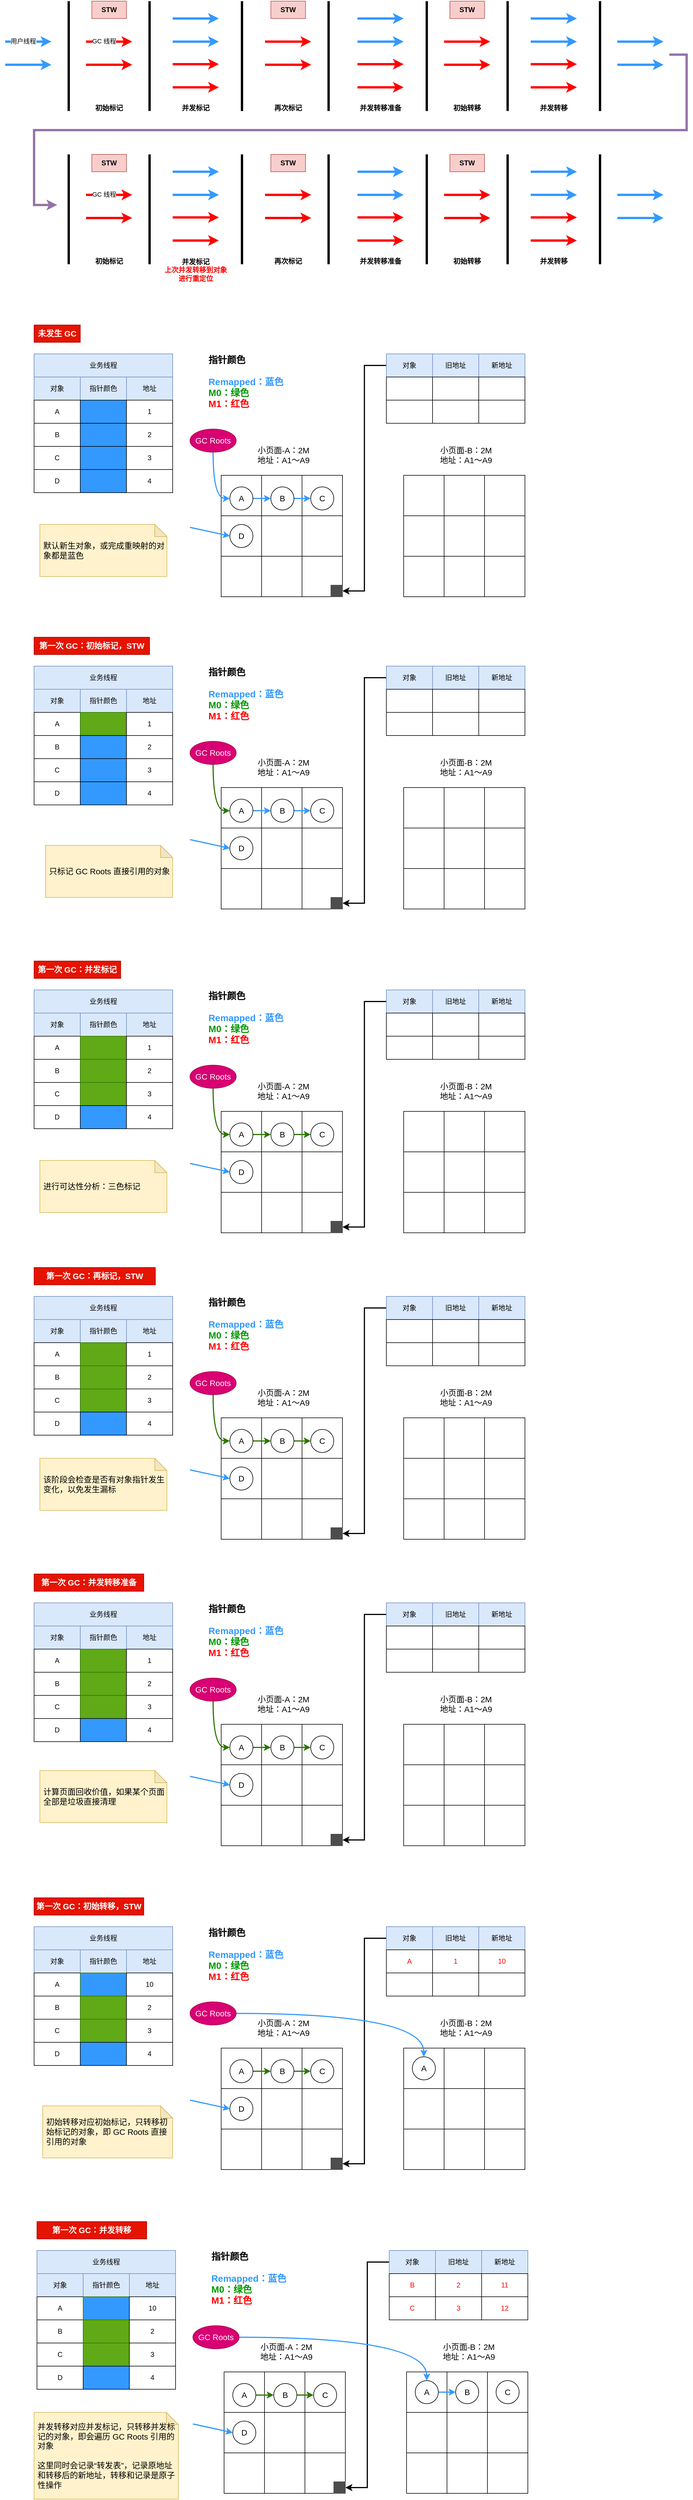 <mxfile version="20.0.1" type="github">
  <diagram id="LPxtkybAB340XdUwFbBS" name="Page-1">
    <mxGraphModel dx="1186" dy="738" grid="1" gridSize="10" guides="1" tooltips="1" connect="1" arrows="1" fold="1" page="1" pageScale="1" pageWidth="827" pageHeight="1169" math="0" shadow="0">
      <root>
        <mxCell id="0" />
        <mxCell id="1" parent="0" />
        <mxCell id="MSqBDN_7sposjBvbjQJm-148" value="" style="rounded=0;whiteSpace=wrap;html=1;fontSize=16;fontColor=#FF0000;" vertex="1" parent="1">
          <mxGeometry x="554" y="1080" width="70" height="70" as="geometry" />
        </mxCell>
        <mxCell id="MSqBDN_7sposjBvbjQJm-102" value="" style="rounded=0;whiteSpace=wrap;html=1;fontSize=16;fontColor=#FF0000;" vertex="1" parent="1">
          <mxGeometry x="414" y="940" width="70" height="70" as="geometry" />
        </mxCell>
        <mxCell id="MSqBDN_7sposjBvbjQJm-140" value="" style="rounded=0;whiteSpace=wrap;html=1;fontSize=16;fontColor=#FF0000;" vertex="1" parent="1">
          <mxGeometry x="484" y="940" width="70" height="70" as="geometry" />
        </mxCell>
        <mxCell id="MSqBDN_7sposjBvbjQJm-141" value="" style="rounded=0;whiteSpace=wrap;html=1;fontSize=16;fontColor=#FF0000;" vertex="1" parent="1">
          <mxGeometry x="554" y="940" width="70" height="70" as="geometry" />
        </mxCell>
        <mxCell id="MSqBDN_7sposjBvbjQJm-143" value="" style="rounded=0;whiteSpace=wrap;html=1;fontSize=16;fontColor=#FF0000;" vertex="1" parent="1">
          <mxGeometry x="414" y="1010" width="70" height="70" as="geometry" />
        </mxCell>
        <mxCell id="MSqBDN_7sposjBvbjQJm-144" value="" style="rounded=0;whiteSpace=wrap;html=1;fontSize=16;fontColor=#FF0000;" vertex="1" parent="1">
          <mxGeometry x="484" y="1010" width="70" height="70" as="geometry" />
        </mxCell>
        <mxCell id="MSqBDN_7sposjBvbjQJm-145" value="" style="rounded=0;whiteSpace=wrap;html=1;fontSize=16;fontColor=#FF0000;" vertex="1" parent="1">
          <mxGeometry x="554" y="1010" width="70" height="70" as="geometry" />
        </mxCell>
        <mxCell id="MSqBDN_7sposjBvbjQJm-146" value="" style="rounded=0;whiteSpace=wrap;html=1;fontSize=16;fontColor=#FF0000;" vertex="1" parent="1">
          <mxGeometry x="414" y="1080" width="70" height="70" as="geometry" />
        </mxCell>
        <mxCell id="MSqBDN_7sposjBvbjQJm-147" value="" style="rounded=0;whiteSpace=wrap;html=1;fontSize=16;fontColor=#FF0000;" vertex="1" parent="1">
          <mxGeometry x="484" y="1080" width="70" height="70" as="geometry" />
        </mxCell>
        <mxCell id="MSqBDN_7sposjBvbjQJm-2" value="" style="endArrow=classic;html=1;rounded=0;fontColor=#3399FF;strokeWidth=4;strokeColor=#3399FF;" edge="1" parent="1">
          <mxGeometry width="50" height="50" relative="1" as="geometry">
            <mxPoint x="40" y="190" as="sourcePoint" />
            <mxPoint x="120" y="190" as="targetPoint" />
          </mxGeometry>
        </mxCell>
        <mxCell id="MSqBDN_7sposjBvbjQJm-40" value="用户线程" style="edgeLabel;html=1;align=center;verticalAlign=middle;resizable=0;points=[];fontColor=#000000;" vertex="1" connectable="0" parent="MSqBDN_7sposjBvbjQJm-2">
          <mxGeometry x="-0.325" relative="1" as="geometry">
            <mxPoint x="4" y="-1" as="offset" />
          </mxGeometry>
        </mxCell>
        <mxCell id="MSqBDN_7sposjBvbjQJm-3" value="" style="endArrow=classic;html=1;rounded=0;fontColor=#3399FF;strokeWidth=4;strokeColor=#3399FF;" edge="1" parent="1">
          <mxGeometry width="50" height="50" relative="1" as="geometry">
            <mxPoint x="40" y="230" as="sourcePoint" />
            <mxPoint x="120" y="230" as="targetPoint" />
          </mxGeometry>
        </mxCell>
        <mxCell id="MSqBDN_7sposjBvbjQJm-4" value="" style="endArrow=none;html=1;rounded=0;fontColor=#3399FF;strokeColor=#000000;strokeWidth=4;" edge="1" parent="1">
          <mxGeometry width="50" height="50" relative="1" as="geometry">
            <mxPoint x="150" y="310" as="sourcePoint" />
            <mxPoint x="150" y="120" as="targetPoint" />
          </mxGeometry>
        </mxCell>
        <mxCell id="MSqBDN_7sposjBvbjQJm-5" value="" style="endArrow=classic;html=1;rounded=0;fontColor=#3399FF;strokeWidth=4;strokeColor=#FF0000;" edge="1" parent="1">
          <mxGeometry width="50" height="50" relative="1" as="geometry">
            <mxPoint x="180" y="190" as="sourcePoint" />
            <mxPoint x="260" y="190" as="targetPoint" />
          </mxGeometry>
        </mxCell>
        <mxCell id="MSqBDN_7sposjBvbjQJm-41" value="GC 线程" style="edgeLabel;html=1;align=center;verticalAlign=middle;resizable=0;points=[];fontColor=#000000;" vertex="1" connectable="0" parent="MSqBDN_7sposjBvbjQJm-5">
          <mxGeometry x="-0.175" y="-2" relative="1" as="geometry">
            <mxPoint x="-2" y="-3" as="offset" />
          </mxGeometry>
        </mxCell>
        <mxCell id="MSqBDN_7sposjBvbjQJm-6" value="" style="endArrow=classic;html=1;rounded=0;fontColor=#3399FF;strokeWidth=4;strokeColor=#FF0000;" edge="1" parent="1">
          <mxGeometry width="50" height="50" relative="1" as="geometry">
            <mxPoint x="180" y="230" as="sourcePoint" />
            <mxPoint x="260" y="230" as="targetPoint" />
          </mxGeometry>
        </mxCell>
        <mxCell id="MSqBDN_7sposjBvbjQJm-7" value="" style="endArrow=none;html=1;rounded=0;fontColor=#3399FF;strokeColor=#000000;strokeWidth=4;" edge="1" parent="1">
          <mxGeometry width="50" height="50" relative="1" as="geometry">
            <mxPoint x="290" y="310" as="sourcePoint" />
            <mxPoint x="290" y="120" as="targetPoint" />
          </mxGeometry>
        </mxCell>
        <mxCell id="MSqBDN_7sposjBvbjQJm-8" value="初始标记" style="text;html=1;strokeColor=none;fillColor=none;align=center;verticalAlign=middle;whiteSpace=wrap;rounded=0;fontColor=#000000;fontStyle=1" vertex="1" parent="1">
          <mxGeometry x="190" y="290" width="60" height="30" as="geometry" />
        </mxCell>
        <mxCell id="MSqBDN_7sposjBvbjQJm-80" style="edgeStyle=orthogonalEdgeStyle;rounded=0;orthogonalLoop=1;jettySize=auto;html=1;fontColor=#FF0000;strokeColor=#9673a6;strokeWidth=4;entryX=0;entryY=0.5;entryDx=0;entryDy=0;exitX=1;exitY=0.5;exitDx=0;exitDy=0;fillColor=#e1d5e7;" edge="1" parent="1">
          <mxGeometry relative="1" as="geometry">
            <mxPoint x="130" y="472.5" as="targetPoint" />
            <mxPoint x="1190" y="212.5" as="sourcePoint" />
            <Array as="points">
              <mxPoint x="1220" y="213" />
              <mxPoint x="1220" y="343" />
              <mxPoint x="90" y="343" />
              <mxPoint x="90" y="473" />
            </Array>
          </mxGeometry>
        </mxCell>
        <mxCell id="MSqBDN_7sposjBvbjQJm-9" value="STW" style="text;html=1;strokeColor=#b85450;fillColor=#f8cecc;align=center;verticalAlign=middle;whiteSpace=wrap;rounded=0;fontStyle=1" vertex="1" parent="1">
          <mxGeometry x="190" y="120" width="60" height="30" as="geometry" />
        </mxCell>
        <mxCell id="MSqBDN_7sposjBvbjQJm-10" value="" style="endArrow=classic;html=1;rounded=0;fontColor=#3399FF;strokeWidth=4;strokeColor=#3399FF;" edge="1" parent="1">
          <mxGeometry width="50" height="50" relative="1" as="geometry">
            <mxPoint x="330" y="150" as="sourcePoint" />
            <mxPoint x="410" y="150" as="targetPoint" />
          </mxGeometry>
        </mxCell>
        <mxCell id="MSqBDN_7sposjBvbjQJm-11" value="" style="endArrow=classic;html=1;rounded=0;fontColor=#3399FF;strokeWidth=4;strokeColor=#3399FF;" edge="1" parent="1">
          <mxGeometry width="50" height="50" relative="1" as="geometry">
            <mxPoint x="330" y="190" as="sourcePoint" />
            <mxPoint x="410" y="190" as="targetPoint" />
          </mxGeometry>
        </mxCell>
        <mxCell id="MSqBDN_7sposjBvbjQJm-12" value="" style="endArrow=classic;html=1;rounded=0;fontColor=#3399FF;strokeWidth=4;strokeColor=#FF0000;" edge="1" parent="1">
          <mxGeometry width="50" height="50" relative="1" as="geometry">
            <mxPoint x="330" y="229" as="sourcePoint" />
            <mxPoint x="410" y="229" as="targetPoint" />
          </mxGeometry>
        </mxCell>
        <mxCell id="MSqBDN_7sposjBvbjQJm-13" value="" style="endArrow=classic;html=1;rounded=0;fontColor=#3399FF;strokeWidth=4;strokeColor=#FF0000;" edge="1" parent="1">
          <mxGeometry width="50" height="50" relative="1" as="geometry">
            <mxPoint x="330" y="269" as="sourcePoint" />
            <mxPoint x="410" y="269" as="targetPoint" />
          </mxGeometry>
        </mxCell>
        <mxCell id="MSqBDN_7sposjBvbjQJm-14" value="" style="endArrow=none;html=1;rounded=0;fontColor=#3399FF;strokeColor=#000000;strokeWidth=4;" edge="1" parent="1">
          <mxGeometry width="50" height="50" relative="1" as="geometry">
            <mxPoint x="450" y="310" as="sourcePoint" />
            <mxPoint x="450" y="120" as="targetPoint" />
          </mxGeometry>
        </mxCell>
        <mxCell id="MSqBDN_7sposjBvbjQJm-15" value="并发标记" style="text;html=1;strokeColor=none;fillColor=none;align=center;verticalAlign=middle;whiteSpace=wrap;rounded=0;fontColor=#000000;fontStyle=1" vertex="1" parent="1">
          <mxGeometry x="340" y="290" width="60" height="30" as="geometry" />
        </mxCell>
        <mxCell id="MSqBDN_7sposjBvbjQJm-16" value="" style="endArrow=classic;html=1;rounded=0;fontColor=#3399FF;strokeWidth=4;strokeColor=#FF0000;" edge="1" parent="1">
          <mxGeometry width="50" height="50" relative="1" as="geometry">
            <mxPoint x="490" y="190" as="sourcePoint" />
            <mxPoint x="570" y="190" as="targetPoint" />
          </mxGeometry>
        </mxCell>
        <mxCell id="MSqBDN_7sposjBvbjQJm-17" value="" style="endArrow=classic;html=1;rounded=0;fontColor=#3399FF;strokeWidth=4;strokeColor=#FF0000;" edge="1" parent="1">
          <mxGeometry width="50" height="50" relative="1" as="geometry">
            <mxPoint x="490" y="230" as="sourcePoint" />
            <mxPoint x="570" y="230" as="targetPoint" />
          </mxGeometry>
        </mxCell>
        <mxCell id="MSqBDN_7sposjBvbjQJm-18" value="" style="endArrow=none;html=1;rounded=0;fontColor=#3399FF;strokeColor=#000000;strokeWidth=4;" edge="1" parent="1">
          <mxGeometry width="50" height="50" relative="1" as="geometry">
            <mxPoint x="600" y="310" as="sourcePoint" />
            <mxPoint x="600" y="120" as="targetPoint" />
          </mxGeometry>
        </mxCell>
        <mxCell id="MSqBDN_7sposjBvbjQJm-19" value="再次标记" style="text;html=1;strokeColor=none;fillColor=none;align=center;verticalAlign=middle;whiteSpace=wrap;rounded=0;fontColor=#000000;fontStyle=1" vertex="1" parent="1">
          <mxGeometry x="500" y="290" width="60" height="30" as="geometry" />
        </mxCell>
        <mxCell id="MSqBDN_7sposjBvbjQJm-20" value="STW" style="text;html=1;strokeColor=#b85450;fillColor=#f8cecc;align=center;verticalAlign=middle;whiteSpace=wrap;rounded=0;fontStyle=1" vertex="1" parent="1">
          <mxGeometry x="500" y="120" width="60" height="30" as="geometry" />
        </mxCell>
        <mxCell id="MSqBDN_7sposjBvbjQJm-21" value="" style="endArrow=classic;html=1;rounded=0;fontColor=#3399FF;strokeWidth=4;strokeColor=#3399FF;" edge="1" parent="1">
          <mxGeometry width="50" height="50" relative="1" as="geometry">
            <mxPoint x="650" y="150" as="sourcePoint" />
            <mxPoint x="730" y="150" as="targetPoint" />
          </mxGeometry>
        </mxCell>
        <mxCell id="MSqBDN_7sposjBvbjQJm-22" value="" style="endArrow=classic;html=1;rounded=0;fontColor=#3399FF;strokeWidth=4;strokeColor=#3399FF;" edge="1" parent="1">
          <mxGeometry width="50" height="50" relative="1" as="geometry">
            <mxPoint x="650" y="190" as="sourcePoint" />
            <mxPoint x="730" y="190" as="targetPoint" />
          </mxGeometry>
        </mxCell>
        <mxCell id="MSqBDN_7sposjBvbjQJm-23" value="" style="endArrow=classic;html=1;rounded=0;fontColor=#3399FF;strokeWidth=4;strokeColor=#FF0000;" edge="1" parent="1">
          <mxGeometry width="50" height="50" relative="1" as="geometry">
            <mxPoint x="650" y="229" as="sourcePoint" />
            <mxPoint x="730" y="229" as="targetPoint" />
          </mxGeometry>
        </mxCell>
        <mxCell id="MSqBDN_7sposjBvbjQJm-24" value="" style="endArrow=classic;html=1;rounded=0;fontColor=#3399FF;strokeWidth=4;strokeColor=#FF0000;" edge="1" parent="1">
          <mxGeometry width="50" height="50" relative="1" as="geometry">
            <mxPoint x="650" y="269" as="sourcePoint" />
            <mxPoint x="730" y="269" as="targetPoint" />
          </mxGeometry>
        </mxCell>
        <mxCell id="MSqBDN_7sposjBvbjQJm-25" value="" style="endArrow=none;html=1;rounded=0;fontColor=#3399FF;strokeColor=#000000;strokeWidth=4;" edge="1" parent="1">
          <mxGeometry width="50" height="50" relative="1" as="geometry">
            <mxPoint x="770" y="310" as="sourcePoint" />
            <mxPoint x="770" y="120" as="targetPoint" />
          </mxGeometry>
        </mxCell>
        <mxCell id="MSqBDN_7sposjBvbjQJm-26" value="并发转移准备" style="text;html=1;strokeColor=none;fillColor=none;align=center;verticalAlign=middle;whiteSpace=wrap;rounded=0;fontColor=#000000;fontStyle=1" vertex="1" parent="1">
          <mxGeometry x="650" y="290" width="80" height="30" as="geometry" />
        </mxCell>
        <mxCell id="MSqBDN_7sposjBvbjQJm-27" value="" style="endArrow=classic;html=1;rounded=0;fontColor=#3399FF;strokeWidth=4;strokeColor=#FF0000;" edge="1" parent="1">
          <mxGeometry width="50" height="50" relative="1" as="geometry">
            <mxPoint x="800" y="190" as="sourcePoint" />
            <mxPoint x="880" y="190" as="targetPoint" />
          </mxGeometry>
        </mxCell>
        <mxCell id="MSqBDN_7sposjBvbjQJm-28" value="" style="endArrow=classic;html=1;rounded=0;fontColor=#3399FF;strokeWidth=4;strokeColor=#FF0000;" edge="1" parent="1">
          <mxGeometry width="50" height="50" relative="1" as="geometry">
            <mxPoint x="800" y="230" as="sourcePoint" />
            <mxPoint x="880" y="230" as="targetPoint" />
          </mxGeometry>
        </mxCell>
        <mxCell id="MSqBDN_7sposjBvbjQJm-29" value="" style="endArrow=none;html=1;rounded=0;fontColor=#3399FF;strokeColor=#000000;strokeWidth=4;" edge="1" parent="1">
          <mxGeometry width="50" height="50" relative="1" as="geometry">
            <mxPoint x="910" y="310" as="sourcePoint" />
            <mxPoint x="910" y="120" as="targetPoint" />
          </mxGeometry>
        </mxCell>
        <mxCell id="MSqBDN_7sposjBvbjQJm-30" value="初始转移" style="text;html=1;strokeColor=none;fillColor=none;align=center;verticalAlign=middle;whiteSpace=wrap;rounded=0;fontColor=#000000;fontStyle=1" vertex="1" parent="1">
          <mxGeometry x="810" y="290" width="60" height="30" as="geometry" />
        </mxCell>
        <mxCell id="MSqBDN_7sposjBvbjQJm-31" value="STW" style="text;html=1;strokeColor=#b85450;fillColor=#f8cecc;align=center;verticalAlign=middle;whiteSpace=wrap;rounded=0;fontStyle=1" vertex="1" parent="1">
          <mxGeometry x="810" y="120" width="60" height="30" as="geometry" />
        </mxCell>
        <mxCell id="MSqBDN_7sposjBvbjQJm-32" value="" style="endArrow=classic;html=1;rounded=0;fontColor=#3399FF;strokeWidth=4;strokeColor=#3399FF;" edge="1" parent="1">
          <mxGeometry width="50" height="50" relative="1" as="geometry">
            <mxPoint x="950" y="150" as="sourcePoint" />
            <mxPoint x="1030" y="150" as="targetPoint" />
          </mxGeometry>
        </mxCell>
        <mxCell id="MSqBDN_7sposjBvbjQJm-33" value="" style="endArrow=classic;html=1;rounded=0;fontColor=#3399FF;strokeWidth=4;strokeColor=#3399FF;" edge="1" parent="1">
          <mxGeometry width="50" height="50" relative="1" as="geometry">
            <mxPoint x="950" y="190" as="sourcePoint" />
            <mxPoint x="1030" y="190" as="targetPoint" />
          </mxGeometry>
        </mxCell>
        <mxCell id="MSqBDN_7sposjBvbjQJm-34" value="" style="endArrow=classic;html=1;rounded=0;fontColor=#3399FF;strokeWidth=4;strokeColor=#FF0000;" edge="1" parent="1">
          <mxGeometry width="50" height="50" relative="1" as="geometry">
            <mxPoint x="950" y="229" as="sourcePoint" />
            <mxPoint x="1030" y="229" as="targetPoint" />
          </mxGeometry>
        </mxCell>
        <mxCell id="MSqBDN_7sposjBvbjQJm-35" value="" style="endArrow=classic;html=1;rounded=0;fontColor=#3399FF;strokeWidth=4;strokeColor=#FF0000;" edge="1" parent="1">
          <mxGeometry width="50" height="50" relative="1" as="geometry">
            <mxPoint x="950" y="269" as="sourcePoint" />
            <mxPoint x="1030" y="269" as="targetPoint" />
          </mxGeometry>
        </mxCell>
        <mxCell id="MSqBDN_7sposjBvbjQJm-36" value="" style="endArrow=none;html=1;rounded=0;fontColor=#3399FF;strokeColor=#000000;strokeWidth=4;" edge="1" parent="1">
          <mxGeometry width="50" height="50" relative="1" as="geometry">
            <mxPoint x="1070" y="310" as="sourcePoint" />
            <mxPoint x="1070" y="120" as="targetPoint" />
          </mxGeometry>
        </mxCell>
        <mxCell id="MSqBDN_7sposjBvbjQJm-37" value="并发转移" style="text;html=1;strokeColor=none;fillColor=none;align=center;verticalAlign=middle;whiteSpace=wrap;rounded=0;fontColor=#000000;fontStyle=1" vertex="1" parent="1">
          <mxGeometry x="950" y="290" width="80" height="30" as="geometry" />
        </mxCell>
        <mxCell id="MSqBDN_7sposjBvbjQJm-38" value="" style="endArrow=classic;html=1;rounded=0;fontColor=#3399FF;strokeWidth=4;strokeColor=#3399FF;" edge="1" parent="1">
          <mxGeometry width="50" height="50" relative="1" as="geometry">
            <mxPoint x="1100" y="190" as="sourcePoint" />
            <mxPoint x="1180" y="190" as="targetPoint" />
          </mxGeometry>
        </mxCell>
        <mxCell id="MSqBDN_7sposjBvbjQJm-39" value="" style="endArrow=classic;html=1;rounded=0;fontColor=#3399FF;strokeWidth=4;strokeColor=#3399FF;" edge="1" parent="1">
          <mxGeometry width="50" height="50" relative="1" as="geometry">
            <mxPoint x="1100" y="230" as="sourcePoint" />
            <mxPoint x="1180" y="230" as="targetPoint" />
          </mxGeometry>
        </mxCell>
        <mxCell id="MSqBDN_7sposjBvbjQJm-42" value="" style="endArrow=none;html=1;rounded=0;fontColor=#3399FF;strokeColor=#000000;strokeWidth=4;" edge="1" parent="1">
          <mxGeometry width="50" height="50" relative="1" as="geometry">
            <mxPoint x="150" y="575" as="sourcePoint" />
            <mxPoint x="150" y="385" as="targetPoint" />
          </mxGeometry>
        </mxCell>
        <mxCell id="MSqBDN_7sposjBvbjQJm-43" value="" style="endArrow=classic;html=1;rounded=0;fontColor=#3399FF;strokeWidth=4;strokeColor=#FF0000;" edge="1" parent="1">
          <mxGeometry width="50" height="50" relative="1" as="geometry">
            <mxPoint x="180" y="455" as="sourcePoint" />
            <mxPoint x="260" y="455" as="targetPoint" />
          </mxGeometry>
        </mxCell>
        <mxCell id="MSqBDN_7sposjBvbjQJm-44" value="GC 线程" style="edgeLabel;html=1;align=center;verticalAlign=middle;resizable=0;points=[];fontColor=#000000;" vertex="1" connectable="0" parent="MSqBDN_7sposjBvbjQJm-43">
          <mxGeometry x="-0.175" y="-2" relative="1" as="geometry">
            <mxPoint x="-2" y="-3" as="offset" />
          </mxGeometry>
        </mxCell>
        <mxCell id="MSqBDN_7sposjBvbjQJm-45" value="" style="endArrow=classic;html=1;rounded=0;fontColor=#3399FF;strokeWidth=4;strokeColor=#FF0000;" edge="1" parent="1">
          <mxGeometry width="50" height="50" relative="1" as="geometry">
            <mxPoint x="180" y="495" as="sourcePoint" />
            <mxPoint x="260" y="495" as="targetPoint" />
          </mxGeometry>
        </mxCell>
        <mxCell id="MSqBDN_7sposjBvbjQJm-46" value="" style="endArrow=none;html=1;rounded=0;fontColor=#3399FF;strokeColor=#000000;strokeWidth=4;" edge="1" parent="1">
          <mxGeometry width="50" height="50" relative="1" as="geometry">
            <mxPoint x="290" y="575" as="sourcePoint" />
            <mxPoint x="290" y="385" as="targetPoint" />
          </mxGeometry>
        </mxCell>
        <mxCell id="MSqBDN_7sposjBvbjQJm-47" value="初始标记" style="text;html=1;strokeColor=none;fillColor=none;align=center;verticalAlign=middle;whiteSpace=wrap;rounded=0;fontColor=#000000;fontStyle=1" vertex="1" parent="1">
          <mxGeometry x="190" y="555" width="60" height="30" as="geometry" />
        </mxCell>
        <mxCell id="MSqBDN_7sposjBvbjQJm-48" value="STW" style="text;html=1;strokeColor=#b85450;fillColor=#f8cecc;align=center;verticalAlign=middle;whiteSpace=wrap;rounded=0;fontStyle=1" vertex="1" parent="1">
          <mxGeometry x="190" y="385" width="60" height="30" as="geometry" />
        </mxCell>
        <mxCell id="MSqBDN_7sposjBvbjQJm-49" value="" style="endArrow=classic;html=1;rounded=0;fontColor=#3399FF;strokeWidth=4;strokeColor=#3399FF;" edge="1" parent="1">
          <mxGeometry width="50" height="50" relative="1" as="geometry">
            <mxPoint x="330" y="415" as="sourcePoint" />
            <mxPoint x="410" y="415" as="targetPoint" />
          </mxGeometry>
        </mxCell>
        <mxCell id="MSqBDN_7sposjBvbjQJm-50" value="" style="endArrow=classic;html=1;rounded=0;fontColor=#3399FF;strokeWidth=4;strokeColor=#3399FF;" edge="1" parent="1">
          <mxGeometry width="50" height="50" relative="1" as="geometry">
            <mxPoint x="330" y="455" as="sourcePoint" />
            <mxPoint x="410" y="455" as="targetPoint" />
          </mxGeometry>
        </mxCell>
        <mxCell id="MSqBDN_7sposjBvbjQJm-51" value="" style="endArrow=classic;html=1;rounded=0;fontColor=#3399FF;strokeWidth=4;strokeColor=#FF0000;" edge="1" parent="1">
          <mxGeometry width="50" height="50" relative="1" as="geometry">
            <mxPoint x="330" y="494" as="sourcePoint" />
            <mxPoint x="410" y="494" as="targetPoint" />
          </mxGeometry>
        </mxCell>
        <mxCell id="MSqBDN_7sposjBvbjQJm-52" value="" style="endArrow=classic;html=1;rounded=0;fontColor=#3399FF;strokeWidth=4;strokeColor=#FF0000;" edge="1" parent="1">
          <mxGeometry width="50" height="50" relative="1" as="geometry">
            <mxPoint x="330" y="534" as="sourcePoint" />
            <mxPoint x="410" y="534" as="targetPoint" />
          </mxGeometry>
        </mxCell>
        <mxCell id="MSqBDN_7sposjBvbjQJm-53" value="" style="endArrow=none;html=1;rounded=0;fontColor=#3399FF;strokeColor=#000000;strokeWidth=4;" edge="1" parent="1">
          <mxGeometry width="50" height="50" relative="1" as="geometry">
            <mxPoint x="450" y="575" as="sourcePoint" />
            <mxPoint x="450" y="385" as="targetPoint" />
          </mxGeometry>
        </mxCell>
        <mxCell id="MSqBDN_7sposjBvbjQJm-54" value="并发标记&lt;br&gt;&lt;font color=&quot;#ff0000&quot;&gt;上次并发转移到对象&lt;br&gt;进行重定位&lt;/font&gt;" style="text;html=1;strokeColor=none;fillColor=none;align=center;verticalAlign=middle;whiteSpace=wrap;rounded=0;fontColor=#000000;fontStyle=1" vertex="1" parent="1">
          <mxGeometry x="280" y="570" width="180" height="30" as="geometry" />
        </mxCell>
        <mxCell id="MSqBDN_7sposjBvbjQJm-55" value="" style="endArrow=classic;html=1;rounded=0;fontColor=#3399FF;strokeWidth=4;strokeColor=#FF0000;" edge="1" parent="1">
          <mxGeometry width="50" height="50" relative="1" as="geometry">
            <mxPoint x="490" y="455" as="sourcePoint" />
            <mxPoint x="570" y="455" as="targetPoint" />
          </mxGeometry>
        </mxCell>
        <mxCell id="MSqBDN_7sposjBvbjQJm-56" value="" style="endArrow=classic;html=1;rounded=0;fontColor=#3399FF;strokeWidth=4;strokeColor=#FF0000;" edge="1" parent="1">
          <mxGeometry width="50" height="50" relative="1" as="geometry">
            <mxPoint x="490" y="495" as="sourcePoint" />
            <mxPoint x="570" y="495" as="targetPoint" />
          </mxGeometry>
        </mxCell>
        <mxCell id="MSqBDN_7sposjBvbjQJm-57" value="" style="endArrow=none;html=1;rounded=0;fontColor=#3399FF;strokeColor=#000000;strokeWidth=4;" edge="1" parent="1">
          <mxGeometry width="50" height="50" relative="1" as="geometry">
            <mxPoint x="600" y="575" as="sourcePoint" />
            <mxPoint x="600" y="385" as="targetPoint" />
          </mxGeometry>
        </mxCell>
        <mxCell id="MSqBDN_7sposjBvbjQJm-58" value="再次标记" style="text;html=1;strokeColor=none;fillColor=none;align=center;verticalAlign=middle;whiteSpace=wrap;rounded=0;fontColor=#000000;fontStyle=1" vertex="1" parent="1">
          <mxGeometry x="500" y="555" width="60" height="30" as="geometry" />
        </mxCell>
        <mxCell id="MSqBDN_7sposjBvbjQJm-59" value="STW" style="text;html=1;strokeColor=#b85450;fillColor=#f8cecc;align=center;verticalAlign=middle;whiteSpace=wrap;rounded=0;fontStyle=1" vertex="1" parent="1">
          <mxGeometry x="500" y="385" width="60" height="30" as="geometry" />
        </mxCell>
        <mxCell id="MSqBDN_7sposjBvbjQJm-60" value="" style="endArrow=classic;html=1;rounded=0;fontColor=#3399FF;strokeWidth=4;strokeColor=#3399FF;" edge="1" parent="1">
          <mxGeometry width="50" height="50" relative="1" as="geometry">
            <mxPoint x="650" y="415" as="sourcePoint" />
            <mxPoint x="730" y="415" as="targetPoint" />
          </mxGeometry>
        </mxCell>
        <mxCell id="MSqBDN_7sposjBvbjQJm-61" value="" style="endArrow=classic;html=1;rounded=0;fontColor=#3399FF;strokeWidth=4;strokeColor=#3399FF;" edge="1" parent="1">
          <mxGeometry width="50" height="50" relative="1" as="geometry">
            <mxPoint x="650" y="455" as="sourcePoint" />
            <mxPoint x="730" y="455" as="targetPoint" />
          </mxGeometry>
        </mxCell>
        <mxCell id="MSqBDN_7sposjBvbjQJm-62" value="" style="endArrow=classic;html=1;rounded=0;fontColor=#3399FF;strokeWidth=4;strokeColor=#FF0000;" edge="1" parent="1">
          <mxGeometry width="50" height="50" relative="1" as="geometry">
            <mxPoint x="650" y="494" as="sourcePoint" />
            <mxPoint x="730" y="494" as="targetPoint" />
          </mxGeometry>
        </mxCell>
        <mxCell id="MSqBDN_7sposjBvbjQJm-63" value="" style="endArrow=classic;html=1;rounded=0;fontColor=#3399FF;strokeWidth=4;strokeColor=#FF0000;" edge="1" parent="1">
          <mxGeometry width="50" height="50" relative="1" as="geometry">
            <mxPoint x="650" y="534" as="sourcePoint" />
            <mxPoint x="730" y="534" as="targetPoint" />
          </mxGeometry>
        </mxCell>
        <mxCell id="MSqBDN_7sposjBvbjQJm-64" value="" style="endArrow=none;html=1;rounded=0;fontColor=#3399FF;strokeColor=#000000;strokeWidth=4;" edge="1" parent="1">
          <mxGeometry width="50" height="50" relative="1" as="geometry">
            <mxPoint x="770" y="575" as="sourcePoint" />
            <mxPoint x="770" y="385" as="targetPoint" />
          </mxGeometry>
        </mxCell>
        <mxCell id="MSqBDN_7sposjBvbjQJm-65" value="并发转移准备" style="text;html=1;strokeColor=none;fillColor=none;align=center;verticalAlign=middle;whiteSpace=wrap;rounded=0;fontColor=#000000;fontStyle=1" vertex="1" parent="1">
          <mxGeometry x="650" y="555" width="80" height="30" as="geometry" />
        </mxCell>
        <mxCell id="MSqBDN_7sposjBvbjQJm-66" value="" style="endArrow=classic;html=1;rounded=0;fontColor=#3399FF;strokeWidth=4;strokeColor=#FF0000;" edge="1" parent="1">
          <mxGeometry width="50" height="50" relative="1" as="geometry">
            <mxPoint x="800" y="455" as="sourcePoint" />
            <mxPoint x="880" y="455" as="targetPoint" />
          </mxGeometry>
        </mxCell>
        <mxCell id="MSqBDN_7sposjBvbjQJm-67" value="" style="endArrow=classic;html=1;rounded=0;fontColor=#3399FF;strokeWidth=4;strokeColor=#FF0000;" edge="1" parent="1">
          <mxGeometry width="50" height="50" relative="1" as="geometry">
            <mxPoint x="800" y="495" as="sourcePoint" />
            <mxPoint x="880" y="495" as="targetPoint" />
          </mxGeometry>
        </mxCell>
        <mxCell id="MSqBDN_7sposjBvbjQJm-68" value="" style="endArrow=none;html=1;rounded=0;fontColor=#3399FF;strokeColor=#000000;strokeWidth=4;" edge="1" parent="1">
          <mxGeometry width="50" height="50" relative="1" as="geometry">
            <mxPoint x="910" y="575" as="sourcePoint" />
            <mxPoint x="910" y="385" as="targetPoint" />
          </mxGeometry>
        </mxCell>
        <mxCell id="MSqBDN_7sposjBvbjQJm-69" value="初始转移" style="text;html=1;strokeColor=none;fillColor=none;align=center;verticalAlign=middle;whiteSpace=wrap;rounded=0;fontColor=#000000;fontStyle=1" vertex="1" parent="1">
          <mxGeometry x="810" y="555" width="60" height="30" as="geometry" />
        </mxCell>
        <mxCell id="MSqBDN_7sposjBvbjQJm-70" value="STW" style="text;html=1;strokeColor=#b85450;fillColor=#f8cecc;align=center;verticalAlign=middle;whiteSpace=wrap;rounded=0;fontStyle=1" vertex="1" parent="1">
          <mxGeometry x="810" y="385" width="60" height="30" as="geometry" />
        </mxCell>
        <mxCell id="MSqBDN_7sposjBvbjQJm-71" value="" style="endArrow=classic;html=1;rounded=0;fontColor=#3399FF;strokeWidth=4;strokeColor=#3399FF;" edge="1" parent="1">
          <mxGeometry width="50" height="50" relative="1" as="geometry">
            <mxPoint x="950" y="415" as="sourcePoint" />
            <mxPoint x="1030" y="415" as="targetPoint" />
          </mxGeometry>
        </mxCell>
        <mxCell id="MSqBDN_7sposjBvbjQJm-72" value="" style="endArrow=classic;html=1;rounded=0;fontColor=#3399FF;strokeWidth=4;strokeColor=#3399FF;" edge="1" parent="1">
          <mxGeometry width="50" height="50" relative="1" as="geometry">
            <mxPoint x="950" y="455" as="sourcePoint" />
            <mxPoint x="1030" y="455" as="targetPoint" />
          </mxGeometry>
        </mxCell>
        <mxCell id="MSqBDN_7sposjBvbjQJm-73" value="" style="endArrow=classic;html=1;rounded=0;fontColor=#3399FF;strokeWidth=4;strokeColor=#FF0000;" edge="1" parent="1">
          <mxGeometry width="50" height="50" relative="1" as="geometry">
            <mxPoint x="950" y="494" as="sourcePoint" />
            <mxPoint x="1030" y="494" as="targetPoint" />
          </mxGeometry>
        </mxCell>
        <mxCell id="MSqBDN_7sposjBvbjQJm-74" value="" style="endArrow=classic;html=1;rounded=0;fontColor=#3399FF;strokeWidth=4;strokeColor=#FF0000;" edge="1" parent="1">
          <mxGeometry width="50" height="50" relative="1" as="geometry">
            <mxPoint x="950" y="534" as="sourcePoint" />
            <mxPoint x="1030" y="534" as="targetPoint" />
          </mxGeometry>
        </mxCell>
        <mxCell id="MSqBDN_7sposjBvbjQJm-75" value="" style="endArrow=none;html=1;rounded=0;fontColor=#3399FF;strokeColor=#000000;strokeWidth=4;" edge="1" parent="1">
          <mxGeometry width="50" height="50" relative="1" as="geometry">
            <mxPoint x="1070" y="575" as="sourcePoint" />
            <mxPoint x="1070" y="385" as="targetPoint" />
          </mxGeometry>
        </mxCell>
        <mxCell id="MSqBDN_7sposjBvbjQJm-76" value="并发转移" style="text;html=1;strokeColor=none;fillColor=none;align=center;verticalAlign=middle;whiteSpace=wrap;rounded=0;fontColor=#000000;fontStyle=1" vertex="1" parent="1">
          <mxGeometry x="950" y="555" width="80" height="30" as="geometry" />
        </mxCell>
        <mxCell id="MSqBDN_7sposjBvbjQJm-77" value="" style="endArrow=classic;html=1;rounded=0;fontColor=#3399FF;strokeWidth=4;strokeColor=#3399FF;" edge="1" parent="1">
          <mxGeometry width="50" height="50" relative="1" as="geometry">
            <mxPoint x="1100" y="455" as="sourcePoint" />
            <mxPoint x="1180" y="455" as="targetPoint" />
          </mxGeometry>
        </mxCell>
        <mxCell id="MSqBDN_7sposjBvbjQJm-78" value="" style="endArrow=classic;html=1;rounded=0;fontColor=#3399FF;strokeWidth=4;strokeColor=#3399FF;" edge="1" parent="1">
          <mxGeometry width="50" height="50" relative="1" as="geometry">
            <mxPoint x="1100" y="495" as="sourcePoint" />
            <mxPoint x="1180" y="495" as="targetPoint" />
          </mxGeometry>
        </mxCell>
        <mxCell id="MSqBDN_7sposjBvbjQJm-84" value="对象" style="rounded=0;whiteSpace=wrap;html=1;fillColor=#dae8fc;strokeColor=#6c8ebf;" vertex="1" parent="1">
          <mxGeometry x="90" y="770" width="80" height="40" as="geometry" />
        </mxCell>
        <mxCell id="MSqBDN_7sposjBvbjQJm-85" value="指针颜色" style="rounded=0;whiteSpace=wrap;html=1;fillColor=#dae8fc;strokeColor=#6c8ebf;" vertex="1" parent="1">
          <mxGeometry x="170" y="770" width="80" height="40" as="geometry" />
        </mxCell>
        <mxCell id="MSqBDN_7sposjBvbjQJm-87" value="地址" style="rounded=0;whiteSpace=wrap;html=1;fillColor=#dae8fc;strokeColor=#6c8ebf;" vertex="1" parent="1">
          <mxGeometry x="250" y="770" width="80" height="40" as="geometry" />
        </mxCell>
        <mxCell id="MSqBDN_7sposjBvbjQJm-88" value="业务线程" style="rounded=0;whiteSpace=wrap;html=1;fillColor=#dae8fc;strokeColor=#6c8ebf;" vertex="1" parent="1">
          <mxGeometry x="90" y="730" width="240" height="40" as="geometry" />
        </mxCell>
        <mxCell id="MSqBDN_7sposjBvbjQJm-89" value="A" style="rounded=0;whiteSpace=wrap;html=1;fontColor=#000000;" vertex="1" parent="1">
          <mxGeometry x="90" y="810" width="80" height="40" as="geometry" />
        </mxCell>
        <mxCell id="MSqBDN_7sposjBvbjQJm-90" value="" style="rounded=0;whiteSpace=wrap;html=1;fontColor=#FF0000;fillColor=#3399FF;" vertex="1" parent="1">
          <mxGeometry x="170" y="810" width="80" height="40" as="geometry" />
        </mxCell>
        <mxCell id="MSqBDN_7sposjBvbjQJm-91" value="1" style="rounded=0;whiteSpace=wrap;html=1;fontColor=#000000;" vertex="1" parent="1">
          <mxGeometry x="250" y="810" width="80" height="40" as="geometry" />
        </mxCell>
        <mxCell id="MSqBDN_7sposjBvbjQJm-92" value="B" style="rounded=0;whiteSpace=wrap;html=1;fontColor=#000000;" vertex="1" parent="1">
          <mxGeometry x="90" y="850" width="80" height="40" as="geometry" />
        </mxCell>
        <mxCell id="MSqBDN_7sposjBvbjQJm-93" value="" style="rounded=0;whiteSpace=wrap;html=1;fontColor=#FF0000;fillColor=#3399FF;" vertex="1" parent="1">
          <mxGeometry x="170" y="850" width="80" height="40" as="geometry" />
        </mxCell>
        <mxCell id="MSqBDN_7sposjBvbjQJm-94" value="2" style="rounded=0;whiteSpace=wrap;html=1;fontColor=#000000;" vertex="1" parent="1">
          <mxGeometry x="250" y="850" width="80" height="40" as="geometry" />
        </mxCell>
        <mxCell id="MSqBDN_7sposjBvbjQJm-95" value="C" style="rounded=0;whiteSpace=wrap;html=1;fontColor=#000000;" vertex="1" parent="1">
          <mxGeometry x="90" y="890" width="80" height="40" as="geometry" />
        </mxCell>
        <mxCell id="MSqBDN_7sposjBvbjQJm-96" value="" style="rounded=0;whiteSpace=wrap;html=1;fontColor=#FF0000;fillColor=#3399FF;" vertex="1" parent="1">
          <mxGeometry x="170" y="890" width="80" height="40" as="geometry" />
        </mxCell>
        <mxCell id="MSqBDN_7sposjBvbjQJm-97" value="3" style="rounded=0;whiteSpace=wrap;html=1;fontColor=#000000;" vertex="1" parent="1">
          <mxGeometry x="250" y="890" width="80" height="40" as="geometry" />
        </mxCell>
        <mxCell id="MSqBDN_7sposjBvbjQJm-98" value="D" style="rounded=0;whiteSpace=wrap;html=1;fontColor=#000000;" vertex="1" parent="1">
          <mxGeometry x="90" y="930" width="80" height="40" as="geometry" />
        </mxCell>
        <mxCell id="MSqBDN_7sposjBvbjQJm-99" value="" style="rounded=0;whiteSpace=wrap;html=1;fontColor=#FF0000;fillColor=#3399FF;" vertex="1" parent="1">
          <mxGeometry x="170" y="930" width="80" height="40" as="geometry" />
        </mxCell>
        <mxCell id="MSqBDN_7sposjBvbjQJm-100" value="4" style="rounded=0;whiteSpace=wrap;html=1;fontColor=#000000;" vertex="1" parent="1">
          <mxGeometry x="250" y="930" width="80" height="40" as="geometry" />
        </mxCell>
        <mxCell id="MSqBDN_7sposjBvbjQJm-101" value="&lt;b style=&quot;font-size: 16px;&quot;&gt;指针颜色&lt;br style=&quot;font-size: 16px;&quot;&gt;&lt;br style=&quot;font-size: 16px;&quot;&gt;&lt;font color=&quot;#3399ff&quot;&gt;Remapped：蓝色&lt;br style=&quot;font-size: 16px;&quot;&gt;&lt;/font&gt;&lt;font color=&quot;#009900&quot;&gt;M0：绿色&lt;/font&gt;&lt;br style=&quot;font-size: 16px;&quot;&gt;&lt;/b&gt;&lt;div style=&quot;font-size: 16px;&quot;&gt;&lt;span style=&quot;background-color: initial; font-size: 16px;&quot;&gt;&lt;b style=&quot;font-size: 16px;&quot;&gt;&lt;font color=&quot;#ff0000&quot;&gt;M1：红色&lt;/font&gt;&lt;/b&gt;&lt;/span&gt;&lt;/div&gt;" style="text;html=1;strokeColor=none;fillColor=none;align=left;verticalAlign=middle;whiteSpace=wrap;rounded=0;fontColor=#000000;fontSize=16;" vertex="1" parent="1">
          <mxGeometry x="390" y="730" width="210" height="95" as="geometry" />
        </mxCell>
        <mxCell id="MSqBDN_7sposjBvbjQJm-133" style="edgeStyle=orthogonalEdgeStyle;rounded=0;orthogonalLoop=1;jettySize=auto;html=1;exitX=0;exitY=0.5;exitDx=0;exitDy=0;entryX=1;entryY=0.5;entryDx=0;entryDy=0;fontSize=14;fontColor=#000000;strokeColor=#000000;strokeWidth=2;" edge="1" parent="1" source="MSqBDN_7sposjBvbjQJm-127" target="MSqBDN_7sposjBvbjQJm-126">
          <mxGeometry relative="1" as="geometry" />
        </mxCell>
        <mxCell id="MSqBDN_7sposjBvbjQJm-138" value="" style="group" vertex="1" connectable="0" parent="1">
          <mxGeometry x="700" y="730" width="240" height="120" as="geometry" />
        </mxCell>
        <mxCell id="MSqBDN_7sposjBvbjQJm-134" value="" style="group" vertex="1" connectable="0" parent="MSqBDN_7sposjBvbjQJm-138">
          <mxGeometry width="240" height="80" as="geometry" />
        </mxCell>
        <mxCell id="MSqBDN_7sposjBvbjQJm-127" value="对象" style="rounded=0;whiteSpace=wrap;html=1;fillColor=#dae8fc;strokeColor=#6c8ebf;" vertex="1" parent="MSqBDN_7sposjBvbjQJm-134">
          <mxGeometry width="80" height="40" as="geometry" />
        </mxCell>
        <mxCell id="MSqBDN_7sposjBvbjQJm-128" value="旧地址" style="rounded=0;whiteSpace=wrap;html=1;fillColor=#dae8fc;strokeColor=#6c8ebf;" vertex="1" parent="MSqBDN_7sposjBvbjQJm-134">
          <mxGeometry x="80" width="80" height="40" as="geometry" />
        </mxCell>
        <mxCell id="MSqBDN_7sposjBvbjQJm-129" value="新地址" style="rounded=0;whiteSpace=wrap;html=1;fillColor=#dae8fc;strokeColor=#6c8ebf;" vertex="1" parent="MSqBDN_7sposjBvbjQJm-134">
          <mxGeometry x="160" width="80" height="40" as="geometry" />
        </mxCell>
        <mxCell id="MSqBDN_7sposjBvbjQJm-130" value="" style="rounded=0;whiteSpace=wrap;html=1;fontColor=#FF0000;" vertex="1" parent="MSqBDN_7sposjBvbjQJm-134">
          <mxGeometry y="40" width="80" height="40" as="geometry" />
        </mxCell>
        <mxCell id="MSqBDN_7sposjBvbjQJm-131" value="" style="rounded=0;whiteSpace=wrap;html=1;fontColor=#FF0000;" vertex="1" parent="MSqBDN_7sposjBvbjQJm-134">
          <mxGeometry x="80" y="40" width="80" height="40" as="geometry" />
        </mxCell>
        <mxCell id="MSqBDN_7sposjBvbjQJm-132" value="" style="rounded=0;whiteSpace=wrap;html=1;fontColor=#FF0000;" vertex="1" parent="MSqBDN_7sposjBvbjQJm-134">
          <mxGeometry x="160" y="40" width="80" height="40" as="geometry" />
        </mxCell>
        <mxCell id="MSqBDN_7sposjBvbjQJm-135" value="" style="rounded=0;whiteSpace=wrap;html=1;fontColor=#FF0000;" vertex="1" parent="MSqBDN_7sposjBvbjQJm-138">
          <mxGeometry y="80" width="80" height="40" as="geometry" />
        </mxCell>
        <mxCell id="MSqBDN_7sposjBvbjQJm-136" value="" style="rounded=0;whiteSpace=wrap;html=1;fontColor=#FF0000;" vertex="1" parent="MSqBDN_7sposjBvbjQJm-138">
          <mxGeometry x="80" y="80" width="80" height="40" as="geometry" />
        </mxCell>
        <mxCell id="MSqBDN_7sposjBvbjQJm-137" value="" style="rounded=0;whiteSpace=wrap;html=1;fontColor=#FF0000;" vertex="1" parent="MSqBDN_7sposjBvbjQJm-138">
          <mxGeometry x="160" y="80" width="80" height="40" as="geometry" />
        </mxCell>
        <mxCell id="MSqBDN_7sposjBvbjQJm-165" style="edgeStyle=orthogonalEdgeStyle;curved=1;rounded=0;orthogonalLoop=1;jettySize=auto;html=1;exitX=1;exitY=0.5;exitDx=0;exitDy=0;entryX=0;entryY=0.5;entryDx=0;entryDy=0;fontSize=14;fontColor=#000000;strokeColor=#3399FF;strokeWidth=2;" edge="1" parent="1" source="MSqBDN_7sposjBvbjQJm-139" target="MSqBDN_7sposjBvbjQJm-160">
          <mxGeometry relative="1" as="geometry" />
        </mxCell>
        <mxCell id="MSqBDN_7sposjBvbjQJm-139" value="A" style="ellipse;whiteSpace=wrap;html=1;aspect=fixed;fontSize=14;fontColor=#000000;" vertex="1" parent="1">
          <mxGeometry x="429" y="960" width="40" height="40" as="geometry" />
        </mxCell>
        <mxCell id="MSqBDN_7sposjBvbjQJm-112" value="小页面-A：2M&lt;br style=&quot;font-size: 14px;&quot;&gt;地址：A1～A9" style="text;html=1;strokeColor=none;fillColor=none;align=center;verticalAlign=middle;whiteSpace=wrap;rounded=0;fontSize=14;fontColor=#000000;" vertex="1" parent="1">
          <mxGeometry x="462" y="890" width="120" height="30" as="geometry" />
        </mxCell>
        <mxCell id="MSqBDN_7sposjBvbjQJm-126" value="" style="rounded=0;whiteSpace=wrap;html=1;fontSize=14;fontColor=#333333;fillColor=#4D4D4D;strokeColor=#4D4D4D;" vertex="1" parent="1">
          <mxGeometry x="604" y="1130" width="20" height="20" as="geometry" />
        </mxCell>
        <mxCell id="MSqBDN_7sposjBvbjQJm-149" value="" style="rounded=0;whiteSpace=wrap;html=1;fontSize=16;fontColor=#FF0000;" vertex="1" parent="1">
          <mxGeometry x="730" y="940" width="70" height="70" as="geometry" />
        </mxCell>
        <mxCell id="MSqBDN_7sposjBvbjQJm-150" value="小页面-B：2M&lt;br style=&quot;font-size: 14px;&quot;&gt;地址：A1～A9" style="text;html=1;strokeColor=none;fillColor=none;align=center;verticalAlign=middle;whiteSpace=wrap;rounded=0;fontSize=14;fontColor=#000000;" vertex="1" parent="1">
          <mxGeometry x="778" y="890" width="120" height="30" as="geometry" />
        </mxCell>
        <mxCell id="MSqBDN_7sposjBvbjQJm-151" value="" style="rounded=0;whiteSpace=wrap;html=1;fontSize=16;fontColor=#FF0000;" vertex="1" parent="1">
          <mxGeometry x="800" y="940" width="70" height="70" as="geometry" />
        </mxCell>
        <mxCell id="MSqBDN_7sposjBvbjQJm-152" value="" style="rounded=0;whiteSpace=wrap;html=1;fontSize=16;fontColor=#FF0000;" vertex="1" parent="1">
          <mxGeometry x="870" y="940" width="70" height="70" as="geometry" />
        </mxCell>
        <mxCell id="MSqBDN_7sposjBvbjQJm-153" value="" style="rounded=0;whiteSpace=wrap;html=1;fontSize=16;fontColor=#FF0000;" vertex="1" parent="1">
          <mxGeometry x="730" y="1010" width="70" height="70" as="geometry" />
        </mxCell>
        <mxCell id="MSqBDN_7sposjBvbjQJm-154" value="" style="rounded=0;whiteSpace=wrap;html=1;fontSize=16;fontColor=#FF0000;" vertex="1" parent="1">
          <mxGeometry x="800" y="1010" width="70" height="70" as="geometry" />
        </mxCell>
        <mxCell id="MSqBDN_7sposjBvbjQJm-155" value="" style="rounded=0;whiteSpace=wrap;html=1;fontSize=16;fontColor=#FF0000;" vertex="1" parent="1">
          <mxGeometry x="870" y="1010" width="70" height="70" as="geometry" />
        </mxCell>
        <mxCell id="MSqBDN_7sposjBvbjQJm-156" value="" style="rounded=0;whiteSpace=wrap;html=1;fontSize=16;fontColor=#FF0000;" vertex="1" parent="1">
          <mxGeometry x="730" y="1080" width="70" height="70" as="geometry" />
        </mxCell>
        <mxCell id="MSqBDN_7sposjBvbjQJm-157" value="" style="rounded=0;whiteSpace=wrap;html=1;fontSize=16;fontColor=#FF0000;" vertex="1" parent="1">
          <mxGeometry x="800" y="1080" width="70" height="70" as="geometry" />
        </mxCell>
        <mxCell id="MSqBDN_7sposjBvbjQJm-158" value="" style="rounded=0;whiteSpace=wrap;html=1;fontSize=16;fontColor=#FF0000;" vertex="1" parent="1">
          <mxGeometry x="870" y="1080" width="70" height="70" as="geometry" />
        </mxCell>
        <mxCell id="MSqBDN_7sposjBvbjQJm-166" style="edgeStyle=orthogonalEdgeStyle;curved=1;rounded=0;orthogonalLoop=1;jettySize=auto;html=1;exitX=1;exitY=0.5;exitDx=0;exitDy=0;entryX=0;entryY=0.5;entryDx=0;entryDy=0;fontSize=14;fontColor=#000000;strokeColor=#3399FF;strokeWidth=2;" edge="1" parent="1" source="MSqBDN_7sposjBvbjQJm-160" target="MSqBDN_7sposjBvbjQJm-161">
          <mxGeometry relative="1" as="geometry" />
        </mxCell>
        <mxCell id="MSqBDN_7sposjBvbjQJm-160" value="B" style="ellipse;whiteSpace=wrap;html=1;aspect=fixed;fontSize=14;fontColor=#000000;" vertex="1" parent="1">
          <mxGeometry x="500" y="960" width="40" height="40" as="geometry" />
        </mxCell>
        <mxCell id="MSqBDN_7sposjBvbjQJm-161" value="C" style="ellipse;whiteSpace=wrap;html=1;aspect=fixed;fontSize=14;fontColor=#000000;" vertex="1" parent="1">
          <mxGeometry x="569" y="960" width="40" height="40" as="geometry" />
        </mxCell>
        <mxCell id="MSqBDN_7sposjBvbjQJm-162" value="D" style="ellipse;whiteSpace=wrap;html=1;aspect=fixed;fontSize=14;fontColor=#000000;" vertex="1" parent="1">
          <mxGeometry x="429" y="1025" width="40" height="40" as="geometry" />
        </mxCell>
        <mxCell id="MSqBDN_7sposjBvbjQJm-164" style="edgeStyle=orthogonalEdgeStyle;rounded=0;orthogonalLoop=1;jettySize=auto;html=1;entryX=0;entryY=0.5;entryDx=0;entryDy=0;fontSize=14;fontColor=#000000;strokeColor=#3399FF;strokeWidth=2;curved=1;" edge="1" parent="1" source="MSqBDN_7sposjBvbjQJm-163" target="MSqBDN_7sposjBvbjQJm-139">
          <mxGeometry relative="1" as="geometry" />
        </mxCell>
        <mxCell id="MSqBDN_7sposjBvbjQJm-163" value="GC Roots" style="ellipse;whiteSpace=wrap;html=1;fontSize=14;fontColor=#ffffff;fillColor=#d80073;strokeColor=#A50040;" vertex="1" parent="1">
          <mxGeometry x="360" y="860" width="80" height="40" as="geometry" />
        </mxCell>
        <mxCell id="MSqBDN_7sposjBvbjQJm-169" value="" style="endArrow=classic;html=1;rounded=0;fontSize=14;fontColor=#000000;strokeColor=#3399FF;strokeWidth=2;curved=1;entryX=0;entryY=0.5;entryDx=0;entryDy=0;" edge="1" parent="1" target="MSqBDN_7sposjBvbjQJm-162">
          <mxGeometry width="50" height="50" relative="1" as="geometry">
            <mxPoint x="360" y="1030" as="sourcePoint" />
            <mxPoint x="280" y="1050" as="targetPoint" />
          </mxGeometry>
        </mxCell>
        <mxCell id="MSqBDN_7sposjBvbjQJm-170" value="未发生 GC" style="text;html=1;strokeColor=#B20000;fillColor=#e51400;align=center;verticalAlign=middle;whiteSpace=wrap;rounded=0;fontSize=14;fontColor=#ffffff;fontStyle=1" vertex="1" parent="1">
          <mxGeometry x="90" y="680" width="80" height="30" as="geometry" />
        </mxCell>
        <mxCell id="MSqBDN_7sposjBvbjQJm-171" value="" style="rounded=0;whiteSpace=wrap;html=1;fontSize=16;fontColor=#FF0000;" vertex="1" parent="1">
          <mxGeometry x="554" y="1620" width="70" height="70" as="geometry" />
        </mxCell>
        <mxCell id="MSqBDN_7sposjBvbjQJm-172" value="" style="rounded=0;whiteSpace=wrap;html=1;fontSize=16;fontColor=#FF0000;" vertex="1" parent="1">
          <mxGeometry x="414" y="1480" width="70" height="70" as="geometry" />
        </mxCell>
        <mxCell id="MSqBDN_7sposjBvbjQJm-173" value="" style="rounded=0;whiteSpace=wrap;html=1;fontSize=16;fontColor=#FF0000;" vertex="1" parent="1">
          <mxGeometry x="484" y="1480" width="70" height="70" as="geometry" />
        </mxCell>
        <mxCell id="MSqBDN_7sposjBvbjQJm-174" value="" style="rounded=0;whiteSpace=wrap;html=1;fontSize=16;fontColor=#FF0000;" vertex="1" parent="1">
          <mxGeometry x="554" y="1480" width="70" height="70" as="geometry" />
        </mxCell>
        <mxCell id="MSqBDN_7sposjBvbjQJm-175" value="" style="rounded=0;whiteSpace=wrap;html=1;fontSize=16;fontColor=#FF0000;" vertex="1" parent="1">
          <mxGeometry x="414" y="1550" width="70" height="70" as="geometry" />
        </mxCell>
        <mxCell id="MSqBDN_7sposjBvbjQJm-176" value="" style="rounded=0;whiteSpace=wrap;html=1;fontSize=16;fontColor=#FF0000;" vertex="1" parent="1">
          <mxGeometry x="484" y="1550" width="70" height="70" as="geometry" />
        </mxCell>
        <mxCell id="MSqBDN_7sposjBvbjQJm-177" value="" style="rounded=0;whiteSpace=wrap;html=1;fontSize=16;fontColor=#FF0000;" vertex="1" parent="1">
          <mxGeometry x="554" y="1550" width="70" height="70" as="geometry" />
        </mxCell>
        <mxCell id="MSqBDN_7sposjBvbjQJm-178" value="" style="rounded=0;whiteSpace=wrap;html=1;fontSize=16;fontColor=#FF0000;" vertex="1" parent="1">
          <mxGeometry x="414" y="1620" width="70" height="70" as="geometry" />
        </mxCell>
        <mxCell id="MSqBDN_7sposjBvbjQJm-179" value="" style="rounded=0;whiteSpace=wrap;html=1;fontSize=16;fontColor=#FF0000;" vertex="1" parent="1">
          <mxGeometry x="484" y="1620" width="70" height="70" as="geometry" />
        </mxCell>
        <mxCell id="MSqBDN_7sposjBvbjQJm-180" value="对象" style="rounded=0;whiteSpace=wrap;html=1;fillColor=#dae8fc;strokeColor=#6c8ebf;" vertex="1" parent="1">
          <mxGeometry x="90" y="1310" width="80" height="40" as="geometry" />
        </mxCell>
        <mxCell id="MSqBDN_7sposjBvbjQJm-181" value="指针颜色" style="rounded=0;whiteSpace=wrap;html=1;fillColor=#dae8fc;strokeColor=#6c8ebf;" vertex="1" parent="1">
          <mxGeometry x="170" y="1310" width="80" height="40" as="geometry" />
        </mxCell>
        <mxCell id="MSqBDN_7sposjBvbjQJm-182" value="地址" style="rounded=0;whiteSpace=wrap;html=1;fillColor=#dae8fc;strokeColor=#6c8ebf;" vertex="1" parent="1">
          <mxGeometry x="250" y="1310" width="80" height="40" as="geometry" />
        </mxCell>
        <mxCell id="MSqBDN_7sposjBvbjQJm-183" value="业务线程" style="rounded=0;whiteSpace=wrap;html=1;fillColor=#dae8fc;strokeColor=#6c8ebf;" vertex="1" parent="1">
          <mxGeometry x="90" y="1270" width="240" height="40" as="geometry" />
        </mxCell>
        <mxCell id="MSqBDN_7sposjBvbjQJm-184" value="A" style="rounded=0;whiteSpace=wrap;html=1;fontColor=#000000;" vertex="1" parent="1">
          <mxGeometry x="90" y="1350" width="80" height="40" as="geometry" />
        </mxCell>
        <mxCell id="MSqBDN_7sposjBvbjQJm-185" value="" style="rounded=0;whiteSpace=wrap;html=1;fontColor=#ffffff;fillColor=#60a917;strokeColor=#2D7600;" vertex="1" parent="1">
          <mxGeometry x="170" y="1350" width="80" height="40" as="geometry" />
        </mxCell>
        <mxCell id="MSqBDN_7sposjBvbjQJm-186" value="1" style="rounded=0;whiteSpace=wrap;html=1;fontColor=#000000;" vertex="1" parent="1">
          <mxGeometry x="250" y="1350" width="80" height="40" as="geometry" />
        </mxCell>
        <mxCell id="MSqBDN_7sposjBvbjQJm-187" value="B" style="rounded=0;whiteSpace=wrap;html=1;fontColor=#000000;" vertex="1" parent="1">
          <mxGeometry x="90" y="1390" width="80" height="40" as="geometry" />
        </mxCell>
        <mxCell id="MSqBDN_7sposjBvbjQJm-188" value="" style="rounded=0;whiteSpace=wrap;html=1;fontColor=#FF0000;fillColor=#3399FF;" vertex="1" parent="1">
          <mxGeometry x="170" y="1390" width="80" height="40" as="geometry" />
        </mxCell>
        <mxCell id="MSqBDN_7sposjBvbjQJm-189" value="2" style="rounded=0;whiteSpace=wrap;html=1;fontColor=#000000;" vertex="1" parent="1">
          <mxGeometry x="250" y="1390" width="80" height="40" as="geometry" />
        </mxCell>
        <mxCell id="MSqBDN_7sposjBvbjQJm-190" value="C" style="rounded=0;whiteSpace=wrap;html=1;fontColor=#000000;" vertex="1" parent="1">
          <mxGeometry x="90" y="1430" width="80" height="40" as="geometry" />
        </mxCell>
        <mxCell id="MSqBDN_7sposjBvbjQJm-191" value="" style="rounded=0;whiteSpace=wrap;html=1;fontColor=#FF0000;fillColor=#3399FF;" vertex="1" parent="1">
          <mxGeometry x="170" y="1430" width="80" height="40" as="geometry" />
        </mxCell>
        <mxCell id="MSqBDN_7sposjBvbjQJm-192" value="3" style="rounded=0;whiteSpace=wrap;html=1;fontColor=#000000;" vertex="1" parent="1">
          <mxGeometry x="250" y="1430" width="80" height="40" as="geometry" />
        </mxCell>
        <mxCell id="MSqBDN_7sposjBvbjQJm-193" value="D" style="rounded=0;whiteSpace=wrap;html=1;fontColor=#000000;" vertex="1" parent="1">
          <mxGeometry x="90" y="1470" width="80" height="40" as="geometry" />
        </mxCell>
        <mxCell id="MSqBDN_7sposjBvbjQJm-194" value="" style="rounded=0;whiteSpace=wrap;html=1;fontColor=#FF0000;fillColor=#3399FF;" vertex="1" parent="1">
          <mxGeometry x="170" y="1470" width="80" height="40" as="geometry" />
        </mxCell>
        <mxCell id="MSqBDN_7sposjBvbjQJm-195" value="4" style="rounded=0;whiteSpace=wrap;html=1;fontColor=#000000;" vertex="1" parent="1">
          <mxGeometry x="250" y="1470" width="80" height="40" as="geometry" />
        </mxCell>
        <mxCell id="MSqBDN_7sposjBvbjQJm-196" value="&lt;b style=&quot;font-size: 16px;&quot;&gt;指针颜色&lt;br style=&quot;font-size: 16px;&quot;&gt;&lt;br style=&quot;font-size: 16px;&quot;&gt;&lt;font color=&quot;#3399ff&quot;&gt;Remapped：蓝色&lt;br style=&quot;font-size: 16px;&quot;&gt;&lt;/font&gt;&lt;font color=&quot;#009900&quot;&gt;M0：绿色&lt;/font&gt;&lt;br style=&quot;font-size: 16px;&quot;&gt;&lt;/b&gt;&lt;div style=&quot;font-size: 16px;&quot;&gt;&lt;span style=&quot;background-color: initial; font-size: 16px;&quot;&gt;&lt;b style=&quot;font-size: 16px;&quot;&gt;&lt;font color=&quot;#ff0000&quot;&gt;M1：红色&lt;/font&gt;&lt;/b&gt;&lt;/span&gt;&lt;/div&gt;" style="text;html=1;strokeColor=none;fillColor=none;align=left;verticalAlign=middle;whiteSpace=wrap;rounded=0;fontColor=#000000;fontSize=16;" vertex="1" parent="1">
          <mxGeometry x="390" y="1270" width="210" height="95" as="geometry" />
        </mxCell>
        <mxCell id="MSqBDN_7sposjBvbjQJm-197" style="edgeStyle=orthogonalEdgeStyle;rounded=0;orthogonalLoop=1;jettySize=auto;html=1;exitX=0;exitY=0.5;exitDx=0;exitDy=0;entryX=1;entryY=0.5;entryDx=0;entryDy=0;fontSize=14;fontColor=#000000;strokeColor=#000000;strokeWidth=2;" edge="1" parent="1" source="MSqBDN_7sposjBvbjQJm-200" target="MSqBDN_7sposjBvbjQJm-212">
          <mxGeometry relative="1" as="geometry" />
        </mxCell>
        <mxCell id="MSqBDN_7sposjBvbjQJm-198" value="" style="group" vertex="1" connectable="0" parent="1">
          <mxGeometry x="700" y="1270" width="240" height="120" as="geometry" />
        </mxCell>
        <mxCell id="MSqBDN_7sposjBvbjQJm-199" value="" style="group" vertex="1" connectable="0" parent="MSqBDN_7sposjBvbjQJm-198">
          <mxGeometry width="240" height="80" as="geometry" />
        </mxCell>
        <mxCell id="MSqBDN_7sposjBvbjQJm-200" value="对象" style="rounded=0;whiteSpace=wrap;html=1;fillColor=#dae8fc;strokeColor=#6c8ebf;" vertex="1" parent="MSqBDN_7sposjBvbjQJm-199">
          <mxGeometry width="80" height="40" as="geometry" />
        </mxCell>
        <mxCell id="MSqBDN_7sposjBvbjQJm-201" value="旧地址" style="rounded=0;whiteSpace=wrap;html=1;fillColor=#dae8fc;strokeColor=#6c8ebf;" vertex="1" parent="MSqBDN_7sposjBvbjQJm-199">
          <mxGeometry x="80" width="80" height="40" as="geometry" />
        </mxCell>
        <mxCell id="MSqBDN_7sposjBvbjQJm-202" value="新地址" style="rounded=0;whiteSpace=wrap;html=1;fillColor=#dae8fc;strokeColor=#6c8ebf;" vertex="1" parent="MSqBDN_7sposjBvbjQJm-199">
          <mxGeometry x="160" width="80" height="40" as="geometry" />
        </mxCell>
        <mxCell id="MSqBDN_7sposjBvbjQJm-203" value="" style="rounded=0;whiteSpace=wrap;html=1;fontColor=#FF0000;" vertex="1" parent="MSqBDN_7sposjBvbjQJm-199">
          <mxGeometry y="40" width="80" height="40" as="geometry" />
        </mxCell>
        <mxCell id="MSqBDN_7sposjBvbjQJm-204" value="" style="rounded=0;whiteSpace=wrap;html=1;fontColor=#FF0000;" vertex="1" parent="MSqBDN_7sposjBvbjQJm-199">
          <mxGeometry x="80" y="40" width="80" height="40" as="geometry" />
        </mxCell>
        <mxCell id="MSqBDN_7sposjBvbjQJm-205" value="" style="rounded=0;whiteSpace=wrap;html=1;fontColor=#FF0000;" vertex="1" parent="MSqBDN_7sposjBvbjQJm-199">
          <mxGeometry x="160" y="40" width="80" height="40" as="geometry" />
        </mxCell>
        <mxCell id="MSqBDN_7sposjBvbjQJm-206" value="" style="rounded=0;whiteSpace=wrap;html=1;fontColor=#FF0000;" vertex="1" parent="MSqBDN_7sposjBvbjQJm-198">
          <mxGeometry y="80" width="80" height="40" as="geometry" />
        </mxCell>
        <mxCell id="MSqBDN_7sposjBvbjQJm-207" value="" style="rounded=0;whiteSpace=wrap;html=1;fontColor=#FF0000;" vertex="1" parent="MSqBDN_7sposjBvbjQJm-198">
          <mxGeometry x="80" y="80" width="80" height="40" as="geometry" />
        </mxCell>
        <mxCell id="MSqBDN_7sposjBvbjQJm-208" value="" style="rounded=0;whiteSpace=wrap;html=1;fontColor=#FF0000;" vertex="1" parent="MSqBDN_7sposjBvbjQJm-198">
          <mxGeometry x="160" y="80" width="80" height="40" as="geometry" />
        </mxCell>
        <mxCell id="MSqBDN_7sposjBvbjQJm-209" style="edgeStyle=orthogonalEdgeStyle;curved=1;rounded=0;orthogonalLoop=1;jettySize=auto;html=1;exitX=1;exitY=0.5;exitDx=0;exitDy=0;entryX=0;entryY=0.5;entryDx=0;entryDy=0;fontSize=14;fontColor=#000000;strokeColor=#3399FF;strokeWidth=2;" edge="1" parent="1" source="MSqBDN_7sposjBvbjQJm-210" target="MSqBDN_7sposjBvbjQJm-224">
          <mxGeometry relative="1" as="geometry" />
        </mxCell>
        <mxCell id="MSqBDN_7sposjBvbjQJm-210" value="A" style="ellipse;whiteSpace=wrap;html=1;aspect=fixed;fontSize=14;fontColor=#000000;" vertex="1" parent="1">
          <mxGeometry x="429" y="1500" width="40" height="40" as="geometry" />
        </mxCell>
        <mxCell id="MSqBDN_7sposjBvbjQJm-211" value="小页面-A：2M&lt;br style=&quot;font-size: 14px;&quot;&gt;地址：A1～A9" style="text;html=1;strokeColor=none;fillColor=none;align=center;verticalAlign=middle;whiteSpace=wrap;rounded=0;fontSize=14;fontColor=#000000;" vertex="1" parent="1">
          <mxGeometry x="462" y="1430" width="120" height="30" as="geometry" />
        </mxCell>
        <mxCell id="MSqBDN_7sposjBvbjQJm-212" value="" style="rounded=0;whiteSpace=wrap;html=1;fontSize=14;fontColor=#333333;fillColor=#4D4D4D;strokeColor=#4D4D4D;" vertex="1" parent="1">
          <mxGeometry x="604" y="1670" width="20" height="20" as="geometry" />
        </mxCell>
        <mxCell id="MSqBDN_7sposjBvbjQJm-213" value="" style="rounded=0;whiteSpace=wrap;html=1;fontSize=16;fontColor=#FF0000;" vertex="1" parent="1">
          <mxGeometry x="730" y="1480" width="70" height="70" as="geometry" />
        </mxCell>
        <mxCell id="MSqBDN_7sposjBvbjQJm-214" value="小页面-B：2M&lt;br style=&quot;font-size: 14px;&quot;&gt;地址：A1～A9" style="text;html=1;strokeColor=none;fillColor=none;align=center;verticalAlign=middle;whiteSpace=wrap;rounded=0;fontSize=14;fontColor=#000000;" vertex="1" parent="1">
          <mxGeometry x="778" y="1430" width="120" height="30" as="geometry" />
        </mxCell>
        <mxCell id="MSqBDN_7sposjBvbjQJm-215" value="" style="rounded=0;whiteSpace=wrap;html=1;fontSize=16;fontColor=#FF0000;" vertex="1" parent="1">
          <mxGeometry x="800" y="1480" width="70" height="70" as="geometry" />
        </mxCell>
        <mxCell id="MSqBDN_7sposjBvbjQJm-216" value="" style="rounded=0;whiteSpace=wrap;html=1;fontSize=16;fontColor=#FF0000;" vertex="1" parent="1">
          <mxGeometry x="870" y="1480" width="70" height="70" as="geometry" />
        </mxCell>
        <mxCell id="MSqBDN_7sposjBvbjQJm-217" value="" style="rounded=0;whiteSpace=wrap;html=1;fontSize=16;fontColor=#FF0000;" vertex="1" parent="1">
          <mxGeometry x="730" y="1550" width="70" height="70" as="geometry" />
        </mxCell>
        <mxCell id="MSqBDN_7sposjBvbjQJm-218" value="" style="rounded=0;whiteSpace=wrap;html=1;fontSize=16;fontColor=#FF0000;" vertex="1" parent="1">
          <mxGeometry x="800" y="1550" width="70" height="70" as="geometry" />
        </mxCell>
        <mxCell id="MSqBDN_7sposjBvbjQJm-219" value="" style="rounded=0;whiteSpace=wrap;html=1;fontSize=16;fontColor=#FF0000;" vertex="1" parent="1">
          <mxGeometry x="870" y="1550" width="70" height="70" as="geometry" />
        </mxCell>
        <mxCell id="MSqBDN_7sposjBvbjQJm-220" value="" style="rounded=0;whiteSpace=wrap;html=1;fontSize=16;fontColor=#FF0000;" vertex="1" parent="1">
          <mxGeometry x="730" y="1620" width="70" height="70" as="geometry" />
        </mxCell>
        <mxCell id="MSqBDN_7sposjBvbjQJm-221" value="" style="rounded=0;whiteSpace=wrap;html=1;fontSize=16;fontColor=#FF0000;" vertex="1" parent="1">
          <mxGeometry x="800" y="1620" width="70" height="70" as="geometry" />
        </mxCell>
        <mxCell id="MSqBDN_7sposjBvbjQJm-222" value="" style="rounded=0;whiteSpace=wrap;html=1;fontSize=16;fontColor=#FF0000;" vertex="1" parent="1">
          <mxGeometry x="870" y="1620" width="70" height="70" as="geometry" />
        </mxCell>
        <mxCell id="MSqBDN_7sposjBvbjQJm-223" style="edgeStyle=orthogonalEdgeStyle;curved=1;rounded=0;orthogonalLoop=1;jettySize=auto;html=1;exitX=1;exitY=0.5;exitDx=0;exitDy=0;entryX=0;entryY=0.5;entryDx=0;entryDy=0;fontSize=14;fontColor=#000000;strokeColor=#3399FF;strokeWidth=2;" edge="1" parent="1" source="MSqBDN_7sposjBvbjQJm-224" target="MSqBDN_7sposjBvbjQJm-225">
          <mxGeometry relative="1" as="geometry" />
        </mxCell>
        <mxCell id="MSqBDN_7sposjBvbjQJm-224" value="B" style="ellipse;whiteSpace=wrap;html=1;aspect=fixed;fontSize=14;fontColor=#000000;" vertex="1" parent="1">
          <mxGeometry x="500" y="1500" width="40" height="40" as="geometry" />
        </mxCell>
        <mxCell id="MSqBDN_7sposjBvbjQJm-225" value="C" style="ellipse;whiteSpace=wrap;html=1;aspect=fixed;fontSize=14;fontColor=#000000;" vertex="1" parent="1">
          <mxGeometry x="569" y="1500" width="40" height="40" as="geometry" />
        </mxCell>
        <mxCell id="MSqBDN_7sposjBvbjQJm-226" value="D" style="ellipse;whiteSpace=wrap;html=1;aspect=fixed;fontSize=14;fontColor=#000000;" vertex="1" parent="1">
          <mxGeometry x="429" y="1565" width="40" height="40" as="geometry" />
        </mxCell>
        <mxCell id="MSqBDN_7sposjBvbjQJm-227" style="edgeStyle=orthogonalEdgeStyle;rounded=0;orthogonalLoop=1;jettySize=auto;html=1;entryX=0;entryY=0.5;entryDx=0;entryDy=0;fontSize=14;fontColor=#000000;strokeColor=#2D7600;strokeWidth=2;curved=1;fillColor=#60a917;" edge="1" parent="1" source="MSqBDN_7sposjBvbjQJm-228" target="MSqBDN_7sposjBvbjQJm-210">
          <mxGeometry relative="1" as="geometry" />
        </mxCell>
        <mxCell id="MSqBDN_7sposjBvbjQJm-228" value="GC Roots" style="ellipse;whiteSpace=wrap;html=1;fontSize=14;fontColor=#ffffff;fillColor=#d80073;strokeColor=#A50040;" vertex="1" parent="1">
          <mxGeometry x="360" y="1400" width="80" height="40" as="geometry" />
        </mxCell>
        <mxCell id="MSqBDN_7sposjBvbjQJm-229" value="" style="endArrow=classic;html=1;rounded=0;fontSize=14;fontColor=#000000;strokeColor=#3399FF;strokeWidth=2;curved=1;entryX=0;entryY=0.5;entryDx=0;entryDy=0;" edge="1" parent="1" target="MSqBDN_7sposjBvbjQJm-226">
          <mxGeometry width="50" height="50" relative="1" as="geometry">
            <mxPoint x="360" y="1570" as="sourcePoint" />
            <mxPoint x="280" y="1590" as="targetPoint" />
          </mxGeometry>
        </mxCell>
        <mxCell id="MSqBDN_7sposjBvbjQJm-230" value="第一次 GC：初始标记，STW" style="text;html=1;strokeColor=#B20000;fillColor=#e51400;align=center;verticalAlign=middle;whiteSpace=wrap;rounded=0;fontSize=14;fontColor=#ffffff;fontStyle=1" vertex="1" parent="1">
          <mxGeometry x="90" y="1220" width="200" height="30" as="geometry" />
        </mxCell>
        <mxCell id="MSqBDN_7sposjBvbjQJm-292" value="" style="rounded=0;whiteSpace=wrap;html=1;fontSize=16;fontColor=#FF0000;" vertex="1" parent="1">
          <mxGeometry x="554" y="2180" width="70" height="70" as="geometry" />
        </mxCell>
        <mxCell id="MSqBDN_7sposjBvbjQJm-293" value="" style="rounded=0;whiteSpace=wrap;html=1;fontSize=16;fontColor=#FF0000;" vertex="1" parent="1">
          <mxGeometry x="414" y="2040" width="70" height="70" as="geometry" />
        </mxCell>
        <mxCell id="MSqBDN_7sposjBvbjQJm-294" value="" style="rounded=0;whiteSpace=wrap;html=1;fontSize=16;fontColor=#FF0000;" vertex="1" parent="1">
          <mxGeometry x="484" y="2040" width="70" height="70" as="geometry" />
        </mxCell>
        <mxCell id="MSqBDN_7sposjBvbjQJm-295" value="" style="rounded=0;whiteSpace=wrap;html=1;fontSize=16;fontColor=#FF0000;" vertex="1" parent="1">
          <mxGeometry x="554" y="2040" width="70" height="70" as="geometry" />
        </mxCell>
        <mxCell id="MSqBDN_7sposjBvbjQJm-296" value="" style="rounded=0;whiteSpace=wrap;html=1;fontSize=16;fontColor=#FF0000;" vertex="1" parent="1">
          <mxGeometry x="414" y="2110" width="70" height="70" as="geometry" />
        </mxCell>
        <mxCell id="MSqBDN_7sposjBvbjQJm-297" value="" style="rounded=0;whiteSpace=wrap;html=1;fontSize=16;fontColor=#FF0000;" vertex="1" parent="1">
          <mxGeometry x="484" y="2110" width="70" height="70" as="geometry" />
        </mxCell>
        <mxCell id="MSqBDN_7sposjBvbjQJm-298" value="" style="rounded=0;whiteSpace=wrap;html=1;fontSize=16;fontColor=#FF0000;" vertex="1" parent="1">
          <mxGeometry x="554" y="2110" width="70" height="70" as="geometry" />
        </mxCell>
        <mxCell id="MSqBDN_7sposjBvbjQJm-299" value="" style="rounded=0;whiteSpace=wrap;html=1;fontSize=16;fontColor=#FF0000;" vertex="1" parent="1">
          <mxGeometry x="414" y="2180" width="70" height="70" as="geometry" />
        </mxCell>
        <mxCell id="MSqBDN_7sposjBvbjQJm-300" value="" style="rounded=0;whiteSpace=wrap;html=1;fontSize=16;fontColor=#FF0000;" vertex="1" parent="1">
          <mxGeometry x="484" y="2180" width="70" height="70" as="geometry" />
        </mxCell>
        <mxCell id="MSqBDN_7sposjBvbjQJm-301" value="对象" style="rounded=0;whiteSpace=wrap;html=1;fillColor=#dae8fc;strokeColor=#6c8ebf;" vertex="1" parent="1">
          <mxGeometry x="90" y="1870" width="80" height="40" as="geometry" />
        </mxCell>
        <mxCell id="MSqBDN_7sposjBvbjQJm-302" value="指针颜色" style="rounded=0;whiteSpace=wrap;html=1;fillColor=#dae8fc;strokeColor=#6c8ebf;" vertex="1" parent="1">
          <mxGeometry x="170" y="1870" width="80" height="40" as="geometry" />
        </mxCell>
        <mxCell id="MSqBDN_7sposjBvbjQJm-303" value="地址" style="rounded=0;whiteSpace=wrap;html=1;fillColor=#dae8fc;strokeColor=#6c8ebf;" vertex="1" parent="1">
          <mxGeometry x="250" y="1870" width="80" height="40" as="geometry" />
        </mxCell>
        <mxCell id="MSqBDN_7sposjBvbjQJm-304" value="业务线程" style="rounded=0;whiteSpace=wrap;html=1;fillColor=#dae8fc;strokeColor=#6c8ebf;" vertex="1" parent="1">
          <mxGeometry x="90" y="1830" width="240" height="40" as="geometry" />
        </mxCell>
        <mxCell id="MSqBDN_7sposjBvbjQJm-305" value="A" style="rounded=0;whiteSpace=wrap;html=1;fontColor=#000000;" vertex="1" parent="1">
          <mxGeometry x="90" y="1910" width="80" height="40" as="geometry" />
        </mxCell>
        <mxCell id="MSqBDN_7sposjBvbjQJm-306" value="" style="rounded=0;whiteSpace=wrap;html=1;fontColor=#ffffff;fillColor=#60a917;strokeColor=#2D7600;" vertex="1" parent="1">
          <mxGeometry x="170" y="1910" width="80" height="40" as="geometry" />
        </mxCell>
        <mxCell id="MSqBDN_7sposjBvbjQJm-307" value="1" style="rounded=0;whiteSpace=wrap;html=1;fontColor=#000000;" vertex="1" parent="1">
          <mxGeometry x="250" y="1910" width="80" height="40" as="geometry" />
        </mxCell>
        <mxCell id="MSqBDN_7sposjBvbjQJm-308" value="B" style="rounded=0;whiteSpace=wrap;html=1;fontColor=#000000;" vertex="1" parent="1">
          <mxGeometry x="90" y="1950" width="80" height="40" as="geometry" />
        </mxCell>
        <mxCell id="MSqBDN_7sposjBvbjQJm-309" value="" style="rounded=0;whiteSpace=wrap;html=1;fontColor=#ffffff;fillColor=#60a917;strokeColor=#2D7600;" vertex="1" parent="1">
          <mxGeometry x="170" y="1950" width="80" height="40" as="geometry" />
        </mxCell>
        <mxCell id="MSqBDN_7sposjBvbjQJm-310" value="2" style="rounded=0;whiteSpace=wrap;html=1;fontColor=#000000;" vertex="1" parent="1">
          <mxGeometry x="250" y="1950" width="80" height="40" as="geometry" />
        </mxCell>
        <mxCell id="MSqBDN_7sposjBvbjQJm-311" value="C" style="rounded=0;whiteSpace=wrap;html=1;fontColor=#000000;" vertex="1" parent="1">
          <mxGeometry x="90" y="1990" width="80" height="40" as="geometry" />
        </mxCell>
        <mxCell id="MSqBDN_7sposjBvbjQJm-312" value="" style="rounded=0;whiteSpace=wrap;html=1;fontColor=#ffffff;fillColor=#60a917;strokeColor=#2D7600;" vertex="1" parent="1">
          <mxGeometry x="170" y="1990" width="80" height="40" as="geometry" />
        </mxCell>
        <mxCell id="MSqBDN_7sposjBvbjQJm-313" value="3" style="rounded=0;whiteSpace=wrap;html=1;fontColor=#000000;" vertex="1" parent="1">
          <mxGeometry x="250" y="1990" width="80" height="40" as="geometry" />
        </mxCell>
        <mxCell id="MSqBDN_7sposjBvbjQJm-314" value="D" style="rounded=0;whiteSpace=wrap;html=1;fontColor=#000000;" vertex="1" parent="1">
          <mxGeometry x="90" y="2030" width="80" height="40" as="geometry" />
        </mxCell>
        <mxCell id="MSqBDN_7sposjBvbjQJm-315" value="" style="rounded=0;whiteSpace=wrap;html=1;fontColor=#FF0000;fillColor=#3399FF;" vertex="1" parent="1">
          <mxGeometry x="170" y="2030" width="80" height="40" as="geometry" />
        </mxCell>
        <mxCell id="MSqBDN_7sposjBvbjQJm-316" value="4" style="rounded=0;whiteSpace=wrap;html=1;fontColor=#000000;" vertex="1" parent="1">
          <mxGeometry x="250" y="2030" width="80" height="40" as="geometry" />
        </mxCell>
        <mxCell id="MSqBDN_7sposjBvbjQJm-317" value="&lt;b style=&quot;font-size: 16px;&quot;&gt;指针颜色&lt;br style=&quot;font-size: 16px;&quot;&gt;&lt;br style=&quot;font-size: 16px;&quot;&gt;&lt;font color=&quot;#3399ff&quot;&gt;Remapped：蓝色&lt;br style=&quot;font-size: 16px;&quot;&gt;&lt;/font&gt;&lt;font color=&quot;#009900&quot;&gt;M0：绿色&lt;/font&gt;&lt;br style=&quot;font-size: 16px;&quot;&gt;&lt;/b&gt;&lt;div style=&quot;font-size: 16px;&quot;&gt;&lt;span style=&quot;background-color: initial; font-size: 16px;&quot;&gt;&lt;b style=&quot;font-size: 16px;&quot;&gt;&lt;font color=&quot;#ff0000&quot;&gt;M1：红色&lt;/font&gt;&lt;/b&gt;&lt;/span&gt;&lt;/div&gt;" style="text;html=1;strokeColor=none;fillColor=none;align=left;verticalAlign=middle;whiteSpace=wrap;rounded=0;fontColor=#000000;fontSize=16;" vertex="1" parent="1">
          <mxGeometry x="390" y="1830" width="210" height="95" as="geometry" />
        </mxCell>
        <mxCell id="MSqBDN_7sposjBvbjQJm-318" style="edgeStyle=orthogonalEdgeStyle;rounded=0;orthogonalLoop=1;jettySize=auto;html=1;exitX=0;exitY=0.5;exitDx=0;exitDy=0;entryX=1;entryY=0.5;entryDx=0;entryDy=0;fontSize=14;fontColor=#000000;strokeColor=#000000;strokeWidth=2;" edge="1" parent="1" source="MSqBDN_7sposjBvbjQJm-321" target="MSqBDN_7sposjBvbjQJm-333">
          <mxGeometry relative="1" as="geometry" />
        </mxCell>
        <mxCell id="MSqBDN_7sposjBvbjQJm-319" value="" style="group" vertex="1" connectable="0" parent="1">
          <mxGeometry x="700" y="1830" width="240" height="120" as="geometry" />
        </mxCell>
        <mxCell id="MSqBDN_7sposjBvbjQJm-320" value="" style="group" vertex="1" connectable="0" parent="MSqBDN_7sposjBvbjQJm-319">
          <mxGeometry width="240" height="80" as="geometry" />
        </mxCell>
        <mxCell id="MSqBDN_7sposjBvbjQJm-321" value="对象" style="rounded=0;whiteSpace=wrap;html=1;fillColor=#dae8fc;strokeColor=#6c8ebf;" vertex="1" parent="MSqBDN_7sposjBvbjQJm-320">
          <mxGeometry width="80" height="40" as="geometry" />
        </mxCell>
        <mxCell id="MSqBDN_7sposjBvbjQJm-322" value="旧地址" style="rounded=0;whiteSpace=wrap;html=1;fillColor=#dae8fc;strokeColor=#6c8ebf;" vertex="1" parent="MSqBDN_7sposjBvbjQJm-320">
          <mxGeometry x="80" width="80" height="40" as="geometry" />
        </mxCell>
        <mxCell id="MSqBDN_7sposjBvbjQJm-323" value="新地址" style="rounded=0;whiteSpace=wrap;html=1;fillColor=#dae8fc;strokeColor=#6c8ebf;" vertex="1" parent="MSqBDN_7sposjBvbjQJm-320">
          <mxGeometry x="160" width="80" height="40" as="geometry" />
        </mxCell>
        <mxCell id="MSqBDN_7sposjBvbjQJm-324" value="" style="rounded=0;whiteSpace=wrap;html=1;fontColor=#FF0000;" vertex="1" parent="MSqBDN_7sposjBvbjQJm-320">
          <mxGeometry y="40" width="80" height="40" as="geometry" />
        </mxCell>
        <mxCell id="MSqBDN_7sposjBvbjQJm-325" value="" style="rounded=0;whiteSpace=wrap;html=1;fontColor=#FF0000;" vertex="1" parent="MSqBDN_7sposjBvbjQJm-320">
          <mxGeometry x="80" y="40" width="80" height="40" as="geometry" />
        </mxCell>
        <mxCell id="MSqBDN_7sposjBvbjQJm-326" value="" style="rounded=0;whiteSpace=wrap;html=1;fontColor=#FF0000;" vertex="1" parent="MSqBDN_7sposjBvbjQJm-320">
          <mxGeometry x="160" y="40" width="80" height="40" as="geometry" />
        </mxCell>
        <mxCell id="MSqBDN_7sposjBvbjQJm-327" value="" style="rounded=0;whiteSpace=wrap;html=1;fontColor=#FF0000;" vertex="1" parent="MSqBDN_7sposjBvbjQJm-319">
          <mxGeometry y="80" width="80" height="40" as="geometry" />
        </mxCell>
        <mxCell id="MSqBDN_7sposjBvbjQJm-328" value="" style="rounded=0;whiteSpace=wrap;html=1;fontColor=#FF0000;" vertex="1" parent="MSqBDN_7sposjBvbjQJm-319">
          <mxGeometry x="80" y="80" width="80" height="40" as="geometry" />
        </mxCell>
        <mxCell id="MSqBDN_7sposjBvbjQJm-329" value="" style="rounded=0;whiteSpace=wrap;html=1;fontColor=#FF0000;" vertex="1" parent="MSqBDN_7sposjBvbjQJm-319">
          <mxGeometry x="160" y="80" width="80" height="40" as="geometry" />
        </mxCell>
        <mxCell id="MSqBDN_7sposjBvbjQJm-330" style="edgeStyle=orthogonalEdgeStyle;curved=1;rounded=0;orthogonalLoop=1;jettySize=auto;html=1;exitX=1;exitY=0.5;exitDx=0;exitDy=0;entryX=0;entryY=0.5;entryDx=0;entryDy=0;fontSize=14;fontColor=#000000;strokeColor=#2D7600;strokeWidth=2;fillColor=#60a917;" edge="1" parent="1" source="MSqBDN_7sposjBvbjQJm-331" target="MSqBDN_7sposjBvbjQJm-345">
          <mxGeometry relative="1" as="geometry" />
        </mxCell>
        <mxCell id="MSqBDN_7sposjBvbjQJm-331" value="A" style="ellipse;whiteSpace=wrap;html=1;aspect=fixed;fontSize=14;fontColor=#000000;" vertex="1" parent="1">
          <mxGeometry x="429" y="2060" width="40" height="40" as="geometry" />
        </mxCell>
        <mxCell id="MSqBDN_7sposjBvbjQJm-332" value="小页面-A：2M&lt;br style=&quot;font-size: 14px;&quot;&gt;地址：A1～A9" style="text;html=1;strokeColor=none;fillColor=none;align=center;verticalAlign=middle;whiteSpace=wrap;rounded=0;fontSize=14;fontColor=#000000;" vertex="1" parent="1">
          <mxGeometry x="462" y="1990" width="120" height="30" as="geometry" />
        </mxCell>
        <mxCell id="MSqBDN_7sposjBvbjQJm-333" value="" style="rounded=0;whiteSpace=wrap;html=1;fontSize=14;fontColor=#333333;fillColor=#4D4D4D;strokeColor=#4D4D4D;" vertex="1" parent="1">
          <mxGeometry x="604" y="2230" width="20" height="20" as="geometry" />
        </mxCell>
        <mxCell id="MSqBDN_7sposjBvbjQJm-334" value="" style="rounded=0;whiteSpace=wrap;html=1;fontSize=16;fontColor=#FF0000;" vertex="1" parent="1">
          <mxGeometry x="730" y="2040" width="70" height="70" as="geometry" />
        </mxCell>
        <mxCell id="MSqBDN_7sposjBvbjQJm-335" value="小页面-B：2M&lt;br style=&quot;font-size: 14px;&quot;&gt;地址：A1～A9" style="text;html=1;strokeColor=none;fillColor=none;align=center;verticalAlign=middle;whiteSpace=wrap;rounded=0;fontSize=14;fontColor=#000000;" vertex="1" parent="1">
          <mxGeometry x="778" y="1990" width="120" height="30" as="geometry" />
        </mxCell>
        <mxCell id="MSqBDN_7sposjBvbjQJm-336" value="" style="rounded=0;whiteSpace=wrap;html=1;fontSize=16;fontColor=#FF0000;" vertex="1" parent="1">
          <mxGeometry x="800" y="2040" width="70" height="70" as="geometry" />
        </mxCell>
        <mxCell id="MSqBDN_7sposjBvbjQJm-337" value="" style="rounded=0;whiteSpace=wrap;html=1;fontSize=16;fontColor=#FF0000;" vertex="1" parent="1">
          <mxGeometry x="870" y="2040" width="70" height="70" as="geometry" />
        </mxCell>
        <mxCell id="MSqBDN_7sposjBvbjQJm-338" value="" style="rounded=0;whiteSpace=wrap;html=1;fontSize=16;fontColor=#FF0000;" vertex="1" parent="1">
          <mxGeometry x="730" y="2110" width="70" height="70" as="geometry" />
        </mxCell>
        <mxCell id="MSqBDN_7sposjBvbjQJm-339" value="" style="rounded=0;whiteSpace=wrap;html=1;fontSize=16;fontColor=#FF0000;" vertex="1" parent="1">
          <mxGeometry x="800" y="2110" width="70" height="70" as="geometry" />
        </mxCell>
        <mxCell id="MSqBDN_7sposjBvbjQJm-340" value="" style="rounded=0;whiteSpace=wrap;html=1;fontSize=16;fontColor=#FF0000;" vertex="1" parent="1">
          <mxGeometry x="870" y="2110" width="70" height="70" as="geometry" />
        </mxCell>
        <mxCell id="MSqBDN_7sposjBvbjQJm-341" value="" style="rounded=0;whiteSpace=wrap;html=1;fontSize=16;fontColor=#FF0000;" vertex="1" parent="1">
          <mxGeometry x="730" y="2180" width="70" height="70" as="geometry" />
        </mxCell>
        <mxCell id="MSqBDN_7sposjBvbjQJm-342" value="" style="rounded=0;whiteSpace=wrap;html=1;fontSize=16;fontColor=#FF0000;" vertex="1" parent="1">
          <mxGeometry x="800" y="2180" width="70" height="70" as="geometry" />
        </mxCell>
        <mxCell id="MSqBDN_7sposjBvbjQJm-343" value="" style="rounded=0;whiteSpace=wrap;html=1;fontSize=16;fontColor=#FF0000;" vertex="1" parent="1">
          <mxGeometry x="870" y="2180" width="70" height="70" as="geometry" />
        </mxCell>
        <mxCell id="MSqBDN_7sposjBvbjQJm-344" style="edgeStyle=orthogonalEdgeStyle;curved=1;rounded=0;orthogonalLoop=1;jettySize=auto;html=1;exitX=1;exitY=0.5;exitDx=0;exitDy=0;entryX=0;entryY=0.5;entryDx=0;entryDy=0;fontSize=14;fontColor=#000000;strokeColor=#2D7600;strokeWidth=2;fillColor=#60a917;" edge="1" parent="1" source="MSqBDN_7sposjBvbjQJm-345" target="MSqBDN_7sposjBvbjQJm-346">
          <mxGeometry relative="1" as="geometry" />
        </mxCell>
        <mxCell id="MSqBDN_7sposjBvbjQJm-345" value="B" style="ellipse;whiteSpace=wrap;html=1;aspect=fixed;fontSize=14;fontColor=#000000;" vertex="1" parent="1">
          <mxGeometry x="500" y="2060" width="40" height="40" as="geometry" />
        </mxCell>
        <mxCell id="MSqBDN_7sposjBvbjQJm-346" value="C" style="ellipse;whiteSpace=wrap;html=1;aspect=fixed;fontSize=14;fontColor=#000000;" vertex="1" parent="1">
          <mxGeometry x="569" y="2060" width="40" height="40" as="geometry" />
        </mxCell>
        <mxCell id="MSqBDN_7sposjBvbjQJm-347" value="D" style="ellipse;whiteSpace=wrap;html=1;aspect=fixed;fontSize=14;fontColor=#000000;" vertex="1" parent="1">
          <mxGeometry x="429" y="2125" width="40" height="40" as="geometry" />
        </mxCell>
        <mxCell id="MSqBDN_7sposjBvbjQJm-348" style="edgeStyle=orthogonalEdgeStyle;rounded=0;orthogonalLoop=1;jettySize=auto;html=1;entryX=0;entryY=0.5;entryDx=0;entryDy=0;fontSize=14;fontColor=#000000;strokeColor=#2D7600;strokeWidth=2;curved=1;fillColor=#60a917;" edge="1" parent="1" source="MSqBDN_7sposjBvbjQJm-349" target="MSqBDN_7sposjBvbjQJm-331">
          <mxGeometry relative="1" as="geometry" />
        </mxCell>
        <mxCell id="MSqBDN_7sposjBvbjQJm-349" value="GC Roots" style="ellipse;whiteSpace=wrap;html=1;fontSize=14;fontColor=#ffffff;fillColor=#d80073;strokeColor=#A50040;" vertex="1" parent="1">
          <mxGeometry x="360" y="1960" width="80" height="40" as="geometry" />
        </mxCell>
        <mxCell id="MSqBDN_7sposjBvbjQJm-350" value="" style="endArrow=classic;html=1;rounded=0;fontSize=14;fontColor=#000000;strokeColor=#3399FF;strokeWidth=2;curved=1;entryX=0;entryY=0.5;entryDx=0;entryDy=0;" edge="1" parent="1" target="MSqBDN_7sposjBvbjQJm-347">
          <mxGeometry width="50" height="50" relative="1" as="geometry">
            <mxPoint x="360" y="2130" as="sourcePoint" />
            <mxPoint x="280" y="2150" as="targetPoint" />
          </mxGeometry>
        </mxCell>
        <mxCell id="MSqBDN_7sposjBvbjQJm-351" value="第一次 GC：并发标记" style="text;html=1;strokeColor=#B20000;fillColor=#e51400;align=center;verticalAlign=middle;whiteSpace=wrap;rounded=0;fontSize=14;fontColor=#ffffff;fontStyle=1" vertex="1" parent="1">
          <mxGeometry x="90" y="1780" width="150" height="30" as="geometry" />
        </mxCell>
        <mxCell id="MSqBDN_7sposjBvbjQJm-356" value="" style="rounded=0;whiteSpace=wrap;html=1;fontSize=16;fontColor=#FF0000;" vertex="1" parent="1">
          <mxGeometry x="554" y="2710" width="70" height="70" as="geometry" />
        </mxCell>
        <mxCell id="MSqBDN_7sposjBvbjQJm-357" value="" style="rounded=0;whiteSpace=wrap;html=1;fontSize=16;fontColor=#FF0000;" vertex="1" parent="1">
          <mxGeometry x="414" y="2570" width="70" height="70" as="geometry" />
        </mxCell>
        <mxCell id="MSqBDN_7sposjBvbjQJm-358" value="" style="rounded=0;whiteSpace=wrap;html=1;fontSize=16;fontColor=#FF0000;" vertex="1" parent="1">
          <mxGeometry x="484" y="2570" width="70" height="70" as="geometry" />
        </mxCell>
        <mxCell id="MSqBDN_7sposjBvbjQJm-359" value="" style="rounded=0;whiteSpace=wrap;html=1;fontSize=16;fontColor=#FF0000;" vertex="1" parent="1">
          <mxGeometry x="554" y="2570" width="70" height="70" as="geometry" />
        </mxCell>
        <mxCell id="MSqBDN_7sposjBvbjQJm-360" value="" style="rounded=0;whiteSpace=wrap;html=1;fontSize=16;fontColor=#FF0000;" vertex="1" parent="1">
          <mxGeometry x="414" y="2640" width="70" height="70" as="geometry" />
        </mxCell>
        <mxCell id="MSqBDN_7sposjBvbjQJm-361" value="" style="rounded=0;whiteSpace=wrap;html=1;fontSize=16;fontColor=#FF0000;" vertex="1" parent="1">
          <mxGeometry x="484" y="2640" width="70" height="70" as="geometry" />
        </mxCell>
        <mxCell id="MSqBDN_7sposjBvbjQJm-362" value="" style="rounded=0;whiteSpace=wrap;html=1;fontSize=16;fontColor=#FF0000;" vertex="1" parent="1">
          <mxGeometry x="554" y="2640" width="70" height="70" as="geometry" />
        </mxCell>
        <mxCell id="MSqBDN_7sposjBvbjQJm-363" value="" style="rounded=0;whiteSpace=wrap;html=1;fontSize=16;fontColor=#FF0000;" vertex="1" parent="1">
          <mxGeometry x="414" y="2710" width="70" height="70" as="geometry" />
        </mxCell>
        <mxCell id="MSqBDN_7sposjBvbjQJm-364" value="" style="rounded=0;whiteSpace=wrap;html=1;fontSize=16;fontColor=#FF0000;" vertex="1" parent="1">
          <mxGeometry x="484" y="2710" width="70" height="70" as="geometry" />
        </mxCell>
        <mxCell id="MSqBDN_7sposjBvbjQJm-365" value="对象" style="rounded=0;whiteSpace=wrap;html=1;fillColor=#dae8fc;strokeColor=#6c8ebf;" vertex="1" parent="1">
          <mxGeometry x="90" y="2400" width="80" height="40" as="geometry" />
        </mxCell>
        <mxCell id="MSqBDN_7sposjBvbjQJm-366" value="指针颜色" style="rounded=0;whiteSpace=wrap;html=1;fillColor=#dae8fc;strokeColor=#6c8ebf;" vertex="1" parent="1">
          <mxGeometry x="170" y="2400" width="80" height="40" as="geometry" />
        </mxCell>
        <mxCell id="MSqBDN_7sposjBvbjQJm-367" value="地址" style="rounded=0;whiteSpace=wrap;html=1;fillColor=#dae8fc;strokeColor=#6c8ebf;" vertex="1" parent="1">
          <mxGeometry x="250" y="2400" width="80" height="40" as="geometry" />
        </mxCell>
        <mxCell id="MSqBDN_7sposjBvbjQJm-368" value="业务线程" style="rounded=0;whiteSpace=wrap;html=1;fillColor=#dae8fc;strokeColor=#6c8ebf;" vertex="1" parent="1">
          <mxGeometry x="90" y="2360" width="240" height="40" as="geometry" />
        </mxCell>
        <mxCell id="MSqBDN_7sposjBvbjQJm-369" value="A" style="rounded=0;whiteSpace=wrap;html=1;fontColor=#000000;" vertex="1" parent="1">
          <mxGeometry x="90" y="2440" width="80" height="40" as="geometry" />
        </mxCell>
        <mxCell id="MSqBDN_7sposjBvbjQJm-370" value="" style="rounded=0;whiteSpace=wrap;html=1;fontColor=#ffffff;fillColor=#60a917;strokeColor=#2D7600;" vertex="1" parent="1">
          <mxGeometry x="170" y="2440" width="80" height="40" as="geometry" />
        </mxCell>
        <mxCell id="MSqBDN_7sposjBvbjQJm-371" value="1" style="rounded=0;whiteSpace=wrap;html=1;fontColor=#000000;" vertex="1" parent="1">
          <mxGeometry x="250" y="2440" width="80" height="40" as="geometry" />
        </mxCell>
        <mxCell id="MSqBDN_7sposjBvbjQJm-372" value="B" style="rounded=0;whiteSpace=wrap;html=1;fontColor=#000000;" vertex="1" parent="1">
          <mxGeometry x="90" y="2480" width="80" height="40" as="geometry" />
        </mxCell>
        <mxCell id="MSqBDN_7sposjBvbjQJm-373" value="" style="rounded=0;whiteSpace=wrap;html=1;fontColor=#ffffff;fillColor=#60a917;strokeColor=#2D7600;" vertex="1" parent="1">
          <mxGeometry x="170" y="2480" width="80" height="40" as="geometry" />
        </mxCell>
        <mxCell id="MSqBDN_7sposjBvbjQJm-374" value="2" style="rounded=0;whiteSpace=wrap;html=1;fontColor=#000000;" vertex="1" parent="1">
          <mxGeometry x="250" y="2480" width="80" height="40" as="geometry" />
        </mxCell>
        <mxCell id="MSqBDN_7sposjBvbjQJm-375" value="C" style="rounded=0;whiteSpace=wrap;html=1;fontColor=#000000;" vertex="1" parent="1">
          <mxGeometry x="90" y="2520" width="80" height="40" as="geometry" />
        </mxCell>
        <mxCell id="MSqBDN_7sposjBvbjQJm-376" value="" style="rounded=0;whiteSpace=wrap;html=1;fontColor=#ffffff;fillColor=#60a917;strokeColor=#2D7600;" vertex="1" parent="1">
          <mxGeometry x="170" y="2520" width="80" height="40" as="geometry" />
        </mxCell>
        <mxCell id="MSqBDN_7sposjBvbjQJm-377" value="3" style="rounded=0;whiteSpace=wrap;html=1;fontColor=#000000;" vertex="1" parent="1">
          <mxGeometry x="250" y="2520" width="80" height="40" as="geometry" />
        </mxCell>
        <mxCell id="MSqBDN_7sposjBvbjQJm-378" value="D" style="rounded=0;whiteSpace=wrap;html=1;fontColor=#000000;" vertex="1" parent="1">
          <mxGeometry x="90" y="2560" width="80" height="40" as="geometry" />
        </mxCell>
        <mxCell id="MSqBDN_7sposjBvbjQJm-379" value="" style="rounded=0;whiteSpace=wrap;html=1;fontColor=#FF0000;fillColor=#3399FF;" vertex="1" parent="1">
          <mxGeometry x="170" y="2560" width="80" height="40" as="geometry" />
        </mxCell>
        <mxCell id="MSqBDN_7sposjBvbjQJm-380" value="4" style="rounded=0;whiteSpace=wrap;html=1;fontColor=#000000;" vertex="1" parent="1">
          <mxGeometry x="250" y="2560" width="80" height="40" as="geometry" />
        </mxCell>
        <mxCell id="MSqBDN_7sposjBvbjQJm-381" value="&lt;b style=&quot;font-size: 16px;&quot;&gt;指针颜色&lt;br style=&quot;font-size: 16px;&quot;&gt;&lt;br style=&quot;font-size: 16px;&quot;&gt;&lt;font color=&quot;#3399ff&quot;&gt;Remapped：蓝色&lt;br style=&quot;font-size: 16px;&quot;&gt;&lt;/font&gt;&lt;font color=&quot;#009900&quot;&gt;M0：绿色&lt;/font&gt;&lt;br style=&quot;font-size: 16px;&quot;&gt;&lt;/b&gt;&lt;div style=&quot;font-size: 16px;&quot;&gt;&lt;span style=&quot;background-color: initial; font-size: 16px;&quot;&gt;&lt;b style=&quot;font-size: 16px;&quot;&gt;&lt;font color=&quot;#ff0000&quot;&gt;M1：红色&lt;/font&gt;&lt;/b&gt;&lt;/span&gt;&lt;/div&gt;" style="text;html=1;strokeColor=none;fillColor=none;align=left;verticalAlign=middle;whiteSpace=wrap;rounded=0;fontColor=#000000;fontSize=16;" vertex="1" parent="1">
          <mxGeometry x="390" y="2360" width="210" height="95" as="geometry" />
        </mxCell>
        <mxCell id="MSqBDN_7sposjBvbjQJm-382" style="edgeStyle=orthogonalEdgeStyle;rounded=0;orthogonalLoop=1;jettySize=auto;html=1;exitX=0;exitY=0.5;exitDx=0;exitDy=0;entryX=1;entryY=0.5;entryDx=0;entryDy=0;fontSize=14;fontColor=#000000;strokeColor=#000000;strokeWidth=2;" edge="1" parent="1" source="MSqBDN_7sposjBvbjQJm-385" target="MSqBDN_7sposjBvbjQJm-397">
          <mxGeometry relative="1" as="geometry" />
        </mxCell>
        <mxCell id="MSqBDN_7sposjBvbjQJm-383" value="" style="group" vertex="1" connectable="0" parent="1">
          <mxGeometry x="700" y="2360" width="240" height="120" as="geometry" />
        </mxCell>
        <mxCell id="MSqBDN_7sposjBvbjQJm-384" value="" style="group" vertex="1" connectable="0" parent="MSqBDN_7sposjBvbjQJm-383">
          <mxGeometry width="240" height="80" as="geometry" />
        </mxCell>
        <mxCell id="MSqBDN_7sposjBvbjQJm-385" value="对象" style="rounded=0;whiteSpace=wrap;html=1;fillColor=#dae8fc;strokeColor=#6c8ebf;" vertex="1" parent="MSqBDN_7sposjBvbjQJm-384">
          <mxGeometry width="80" height="40" as="geometry" />
        </mxCell>
        <mxCell id="MSqBDN_7sposjBvbjQJm-386" value="旧地址" style="rounded=0;whiteSpace=wrap;html=1;fillColor=#dae8fc;strokeColor=#6c8ebf;" vertex="1" parent="MSqBDN_7sposjBvbjQJm-384">
          <mxGeometry x="80" width="80" height="40" as="geometry" />
        </mxCell>
        <mxCell id="MSqBDN_7sposjBvbjQJm-387" value="新地址" style="rounded=0;whiteSpace=wrap;html=1;fillColor=#dae8fc;strokeColor=#6c8ebf;" vertex="1" parent="MSqBDN_7sposjBvbjQJm-384">
          <mxGeometry x="160" width="80" height="40" as="geometry" />
        </mxCell>
        <mxCell id="MSqBDN_7sposjBvbjQJm-388" value="" style="rounded=0;whiteSpace=wrap;html=1;fontColor=#FF0000;" vertex="1" parent="MSqBDN_7sposjBvbjQJm-384">
          <mxGeometry y="40" width="80" height="40" as="geometry" />
        </mxCell>
        <mxCell id="MSqBDN_7sposjBvbjQJm-389" value="" style="rounded=0;whiteSpace=wrap;html=1;fontColor=#FF0000;" vertex="1" parent="MSqBDN_7sposjBvbjQJm-384">
          <mxGeometry x="80" y="40" width="80" height="40" as="geometry" />
        </mxCell>
        <mxCell id="MSqBDN_7sposjBvbjQJm-390" value="" style="rounded=0;whiteSpace=wrap;html=1;fontColor=#FF0000;" vertex="1" parent="MSqBDN_7sposjBvbjQJm-384">
          <mxGeometry x="160" y="40" width="80" height="40" as="geometry" />
        </mxCell>
        <mxCell id="MSqBDN_7sposjBvbjQJm-391" value="" style="rounded=0;whiteSpace=wrap;html=1;fontColor=#FF0000;" vertex="1" parent="MSqBDN_7sposjBvbjQJm-383">
          <mxGeometry y="80" width="80" height="40" as="geometry" />
        </mxCell>
        <mxCell id="MSqBDN_7sposjBvbjQJm-392" value="" style="rounded=0;whiteSpace=wrap;html=1;fontColor=#FF0000;" vertex="1" parent="MSqBDN_7sposjBvbjQJm-383">
          <mxGeometry x="80" y="80" width="80" height="40" as="geometry" />
        </mxCell>
        <mxCell id="MSqBDN_7sposjBvbjQJm-393" value="" style="rounded=0;whiteSpace=wrap;html=1;fontColor=#FF0000;" vertex="1" parent="MSqBDN_7sposjBvbjQJm-383">
          <mxGeometry x="160" y="80" width="80" height="40" as="geometry" />
        </mxCell>
        <mxCell id="MSqBDN_7sposjBvbjQJm-394" style="edgeStyle=orthogonalEdgeStyle;curved=1;rounded=0;orthogonalLoop=1;jettySize=auto;html=1;exitX=1;exitY=0.5;exitDx=0;exitDy=0;entryX=0;entryY=0.5;entryDx=0;entryDy=0;fontSize=14;fontColor=#000000;strokeColor=#2D7600;strokeWidth=2;fillColor=#60a917;" edge="1" parent="1" source="MSqBDN_7sposjBvbjQJm-395" target="MSqBDN_7sposjBvbjQJm-409">
          <mxGeometry relative="1" as="geometry" />
        </mxCell>
        <mxCell id="MSqBDN_7sposjBvbjQJm-395" value="A" style="ellipse;whiteSpace=wrap;html=1;aspect=fixed;fontSize=14;fontColor=#000000;" vertex="1" parent="1">
          <mxGeometry x="429" y="2590" width="40" height="40" as="geometry" />
        </mxCell>
        <mxCell id="MSqBDN_7sposjBvbjQJm-396" value="小页面-A：2M&lt;br style=&quot;font-size: 14px;&quot;&gt;地址：A1～A9" style="text;html=1;strokeColor=none;fillColor=none;align=center;verticalAlign=middle;whiteSpace=wrap;rounded=0;fontSize=14;fontColor=#000000;" vertex="1" parent="1">
          <mxGeometry x="462" y="2520" width="120" height="30" as="geometry" />
        </mxCell>
        <mxCell id="MSqBDN_7sposjBvbjQJm-397" value="" style="rounded=0;whiteSpace=wrap;html=1;fontSize=14;fontColor=#333333;fillColor=#4D4D4D;strokeColor=#4D4D4D;" vertex="1" parent="1">
          <mxGeometry x="604" y="2760" width="20" height="20" as="geometry" />
        </mxCell>
        <mxCell id="MSqBDN_7sposjBvbjQJm-398" value="" style="rounded=0;whiteSpace=wrap;html=1;fontSize=16;fontColor=#FF0000;" vertex="1" parent="1">
          <mxGeometry x="730" y="2570" width="70" height="70" as="geometry" />
        </mxCell>
        <mxCell id="MSqBDN_7sposjBvbjQJm-399" value="小页面-B：2M&lt;br style=&quot;font-size: 14px;&quot;&gt;地址：A1～A9" style="text;html=1;strokeColor=none;fillColor=none;align=center;verticalAlign=middle;whiteSpace=wrap;rounded=0;fontSize=14;fontColor=#000000;" vertex="1" parent="1">
          <mxGeometry x="778" y="2520" width="120" height="30" as="geometry" />
        </mxCell>
        <mxCell id="MSqBDN_7sposjBvbjQJm-400" value="" style="rounded=0;whiteSpace=wrap;html=1;fontSize=16;fontColor=#FF0000;" vertex="1" parent="1">
          <mxGeometry x="800" y="2570" width="70" height="70" as="geometry" />
        </mxCell>
        <mxCell id="MSqBDN_7sposjBvbjQJm-401" value="" style="rounded=0;whiteSpace=wrap;html=1;fontSize=16;fontColor=#FF0000;" vertex="1" parent="1">
          <mxGeometry x="870" y="2570" width="70" height="70" as="geometry" />
        </mxCell>
        <mxCell id="MSqBDN_7sposjBvbjQJm-402" value="" style="rounded=0;whiteSpace=wrap;html=1;fontSize=16;fontColor=#FF0000;" vertex="1" parent="1">
          <mxGeometry x="730" y="2640" width="70" height="70" as="geometry" />
        </mxCell>
        <mxCell id="MSqBDN_7sposjBvbjQJm-403" value="" style="rounded=0;whiteSpace=wrap;html=1;fontSize=16;fontColor=#FF0000;" vertex="1" parent="1">
          <mxGeometry x="800" y="2640" width="70" height="70" as="geometry" />
        </mxCell>
        <mxCell id="MSqBDN_7sposjBvbjQJm-404" value="" style="rounded=0;whiteSpace=wrap;html=1;fontSize=16;fontColor=#FF0000;" vertex="1" parent="1">
          <mxGeometry x="870" y="2640" width="70" height="70" as="geometry" />
        </mxCell>
        <mxCell id="MSqBDN_7sposjBvbjQJm-405" value="" style="rounded=0;whiteSpace=wrap;html=1;fontSize=16;fontColor=#FF0000;" vertex="1" parent="1">
          <mxGeometry x="730" y="2710" width="70" height="70" as="geometry" />
        </mxCell>
        <mxCell id="MSqBDN_7sposjBvbjQJm-406" value="" style="rounded=0;whiteSpace=wrap;html=1;fontSize=16;fontColor=#FF0000;" vertex="1" parent="1">
          <mxGeometry x="800" y="2710" width="70" height="70" as="geometry" />
        </mxCell>
        <mxCell id="MSqBDN_7sposjBvbjQJm-407" value="" style="rounded=0;whiteSpace=wrap;html=1;fontSize=16;fontColor=#FF0000;" vertex="1" parent="1">
          <mxGeometry x="870" y="2710" width="70" height="70" as="geometry" />
        </mxCell>
        <mxCell id="MSqBDN_7sposjBvbjQJm-408" style="edgeStyle=orthogonalEdgeStyle;curved=1;rounded=0;orthogonalLoop=1;jettySize=auto;html=1;exitX=1;exitY=0.5;exitDx=0;exitDy=0;entryX=0;entryY=0.5;entryDx=0;entryDy=0;fontSize=14;fontColor=#000000;strokeColor=#2D7600;strokeWidth=2;fillColor=#60a917;" edge="1" parent="1" source="MSqBDN_7sposjBvbjQJm-409" target="MSqBDN_7sposjBvbjQJm-410">
          <mxGeometry relative="1" as="geometry" />
        </mxCell>
        <mxCell id="MSqBDN_7sposjBvbjQJm-409" value="B" style="ellipse;whiteSpace=wrap;html=1;aspect=fixed;fontSize=14;fontColor=#000000;" vertex="1" parent="1">
          <mxGeometry x="500" y="2590" width="40" height="40" as="geometry" />
        </mxCell>
        <mxCell id="MSqBDN_7sposjBvbjQJm-410" value="C" style="ellipse;whiteSpace=wrap;html=1;aspect=fixed;fontSize=14;fontColor=#000000;" vertex="1" parent="1">
          <mxGeometry x="569" y="2590" width="40" height="40" as="geometry" />
        </mxCell>
        <mxCell id="MSqBDN_7sposjBvbjQJm-411" value="D" style="ellipse;whiteSpace=wrap;html=1;aspect=fixed;fontSize=14;fontColor=#000000;" vertex="1" parent="1">
          <mxGeometry x="429" y="2655" width="40" height="40" as="geometry" />
        </mxCell>
        <mxCell id="MSqBDN_7sposjBvbjQJm-412" style="edgeStyle=orthogonalEdgeStyle;rounded=0;orthogonalLoop=1;jettySize=auto;html=1;entryX=0;entryY=0.5;entryDx=0;entryDy=0;fontSize=14;fontColor=#000000;strokeColor=#2D7600;strokeWidth=2;curved=1;fillColor=#60a917;" edge="1" parent="1" source="MSqBDN_7sposjBvbjQJm-413" target="MSqBDN_7sposjBvbjQJm-395">
          <mxGeometry relative="1" as="geometry" />
        </mxCell>
        <mxCell id="MSqBDN_7sposjBvbjQJm-413" value="GC Roots" style="ellipse;whiteSpace=wrap;html=1;fontSize=14;fontColor=#ffffff;fillColor=#d80073;strokeColor=#A50040;" vertex="1" parent="1">
          <mxGeometry x="360" y="2490" width="80" height="40" as="geometry" />
        </mxCell>
        <mxCell id="MSqBDN_7sposjBvbjQJm-414" value="" style="endArrow=classic;html=1;rounded=0;fontSize=14;fontColor=#000000;strokeColor=#3399FF;strokeWidth=2;curved=1;entryX=0;entryY=0.5;entryDx=0;entryDy=0;" edge="1" parent="1" target="MSqBDN_7sposjBvbjQJm-411">
          <mxGeometry width="50" height="50" relative="1" as="geometry">
            <mxPoint x="360" y="2660" as="sourcePoint" />
            <mxPoint x="280" y="2680" as="targetPoint" />
          </mxGeometry>
        </mxCell>
        <mxCell id="MSqBDN_7sposjBvbjQJm-415" value="第一次 GC：再标记，STW" style="text;html=1;strokeColor=#B20000;fillColor=#e51400;align=center;verticalAlign=middle;whiteSpace=wrap;rounded=0;fontSize=14;fontColor=#ffffff;fontStyle=1" vertex="1" parent="1">
          <mxGeometry x="90" y="2310" width="210" height="30" as="geometry" />
        </mxCell>
        <mxCell id="MSqBDN_7sposjBvbjQJm-416" value="" style="rounded=0;whiteSpace=wrap;html=1;fontSize=16;fontColor=#FF0000;" vertex="1" parent="1">
          <mxGeometry x="554" y="3240" width="70" height="70" as="geometry" />
        </mxCell>
        <mxCell id="MSqBDN_7sposjBvbjQJm-417" value="" style="rounded=0;whiteSpace=wrap;html=1;fontSize=16;fontColor=#FF0000;" vertex="1" parent="1">
          <mxGeometry x="414" y="3100" width="70" height="70" as="geometry" />
        </mxCell>
        <mxCell id="MSqBDN_7sposjBvbjQJm-418" value="" style="rounded=0;whiteSpace=wrap;html=1;fontSize=16;fontColor=#FF0000;" vertex="1" parent="1">
          <mxGeometry x="484" y="3100" width="70" height="70" as="geometry" />
        </mxCell>
        <mxCell id="MSqBDN_7sposjBvbjQJm-419" value="" style="rounded=0;whiteSpace=wrap;html=1;fontSize=16;fontColor=#FF0000;" vertex="1" parent="1">
          <mxGeometry x="554" y="3100" width="70" height="70" as="geometry" />
        </mxCell>
        <mxCell id="MSqBDN_7sposjBvbjQJm-420" value="" style="rounded=0;whiteSpace=wrap;html=1;fontSize=16;fontColor=#FF0000;" vertex="1" parent="1">
          <mxGeometry x="414" y="3170" width="70" height="70" as="geometry" />
        </mxCell>
        <mxCell id="MSqBDN_7sposjBvbjQJm-421" value="" style="rounded=0;whiteSpace=wrap;html=1;fontSize=16;fontColor=#FF0000;" vertex="1" parent="1">
          <mxGeometry x="484" y="3170" width="70" height="70" as="geometry" />
        </mxCell>
        <mxCell id="MSqBDN_7sposjBvbjQJm-422" value="" style="rounded=0;whiteSpace=wrap;html=1;fontSize=16;fontColor=#FF0000;" vertex="1" parent="1">
          <mxGeometry x="554" y="3170" width="70" height="70" as="geometry" />
        </mxCell>
        <mxCell id="MSqBDN_7sposjBvbjQJm-423" value="" style="rounded=0;whiteSpace=wrap;html=1;fontSize=16;fontColor=#FF0000;" vertex="1" parent="1">
          <mxGeometry x="414" y="3240" width="70" height="70" as="geometry" />
        </mxCell>
        <mxCell id="MSqBDN_7sposjBvbjQJm-424" value="" style="rounded=0;whiteSpace=wrap;html=1;fontSize=16;fontColor=#FF0000;" vertex="1" parent="1">
          <mxGeometry x="484" y="3240" width="70" height="70" as="geometry" />
        </mxCell>
        <mxCell id="MSqBDN_7sposjBvbjQJm-425" value="对象" style="rounded=0;whiteSpace=wrap;html=1;fillColor=#dae8fc;strokeColor=#6c8ebf;" vertex="1" parent="1">
          <mxGeometry x="90" y="2930" width="80" height="40" as="geometry" />
        </mxCell>
        <mxCell id="MSqBDN_7sposjBvbjQJm-426" value="指针颜色" style="rounded=0;whiteSpace=wrap;html=1;fillColor=#dae8fc;strokeColor=#6c8ebf;" vertex="1" parent="1">
          <mxGeometry x="170" y="2930" width="80" height="40" as="geometry" />
        </mxCell>
        <mxCell id="MSqBDN_7sposjBvbjQJm-427" value="地址" style="rounded=0;whiteSpace=wrap;html=1;fillColor=#dae8fc;strokeColor=#6c8ebf;" vertex="1" parent="1">
          <mxGeometry x="250" y="2930" width="80" height="40" as="geometry" />
        </mxCell>
        <mxCell id="MSqBDN_7sposjBvbjQJm-428" value="业务线程" style="rounded=0;whiteSpace=wrap;html=1;fillColor=#dae8fc;strokeColor=#6c8ebf;" vertex="1" parent="1">
          <mxGeometry x="90" y="2890" width="240" height="40" as="geometry" />
        </mxCell>
        <mxCell id="MSqBDN_7sposjBvbjQJm-429" value="A" style="rounded=0;whiteSpace=wrap;html=1;fontColor=#000000;" vertex="1" parent="1">
          <mxGeometry x="90" y="2970" width="80" height="40" as="geometry" />
        </mxCell>
        <mxCell id="MSqBDN_7sposjBvbjQJm-430" value="" style="rounded=0;whiteSpace=wrap;html=1;fontColor=#ffffff;fillColor=#60a917;strokeColor=#2D7600;" vertex="1" parent="1">
          <mxGeometry x="170" y="2970" width="80" height="40" as="geometry" />
        </mxCell>
        <mxCell id="MSqBDN_7sposjBvbjQJm-431" value="1" style="rounded=0;whiteSpace=wrap;html=1;fontColor=#000000;" vertex="1" parent="1">
          <mxGeometry x="250" y="2970" width="80" height="40" as="geometry" />
        </mxCell>
        <mxCell id="MSqBDN_7sposjBvbjQJm-432" value="B" style="rounded=0;whiteSpace=wrap;html=1;fontColor=#000000;" vertex="1" parent="1">
          <mxGeometry x="90" y="3010" width="80" height="40" as="geometry" />
        </mxCell>
        <mxCell id="MSqBDN_7sposjBvbjQJm-433" value="" style="rounded=0;whiteSpace=wrap;html=1;fontColor=#ffffff;fillColor=#60a917;strokeColor=#2D7600;" vertex="1" parent="1">
          <mxGeometry x="170" y="3010" width="80" height="40" as="geometry" />
        </mxCell>
        <mxCell id="MSqBDN_7sposjBvbjQJm-434" value="2" style="rounded=0;whiteSpace=wrap;html=1;fontColor=#000000;" vertex="1" parent="1">
          <mxGeometry x="250" y="3010" width="80" height="40" as="geometry" />
        </mxCell>
        <mxCell id="MSqBDN_7sposjBvbjQJm-435" value="C" style="rounded=0;whiteSpace=wrap;html=1;fontColor=#000000;" vertex="1" parent="1">
          <mxGeometry x="90" y="3050" width="80" height="40" as="geometry" />
        </mxCell>
        <mxCell id="MSqBDN_7sposjBvbjQJm-436" value="" style="rounded=0;whiteSpace=wrap;html=1;fontColor=#ffffff;fillColor=#60a917;strokeColor=#2D7600;" vertex="1" parent="1">
          <mxGeometry x="170" y="3050" width="80" height="40" as="geometry" />
        </mxCell>
        <mxCell id="MSqBDN_7sposjBvbjQJm-437" value="3" style="rounded=0;whiteSpace=wrap;html=1;fontColor=#000000;" vertex="1" parent="1">
          <mxGeometry x="250" y="3050" width="80" height="40" as="geometry" />
        </mxCell>
        <mxCell id="MSqBDN_7sposjBvbjQJm-438" value="D" style="rounded=0;whiteSpace=wrap;html=1;fontColor=#000000;" vertex="1" parent="1">
          <mxGeometry x="90" y="3090" width="80" height="40" as="geometry" />
        </mxCell>
        <mxCell id="MSqBDN_7sposjBvbjQJm-439" value="" style="rounded=0;whiteSpace=wrap;html=1;fontColor=#FF0000;fillColor=#3399FF;" vertex="1" parent="1">
          <mxGeometry x="170" y="3090" width="80" height="40" as="geometry" />
        </mxCell>
        <mxCell id="MSqBDN_7sposjBvbjQJm-440" value="4" style="rounded=0;whiteSpace=wrap;html=1;fontColor=#000000;" vertex="1" parent="1">
          <mxGeometry x="250" y="3090" width="80" height="40" as="geometry" />
        </mxCell>
        <mxCell id="MSqBDN_7sposjBvbjQJm-441" value="&lt;b style=&quot;font-size: 16px;&quot;&gt;指针颜色&lt;br style=&quot;font-size: 16px;&quot;&gt;&lt;br style=&quot;font-size: 16px;&quot;&gt;&lt;font color=&quot;#3399ff&quot;&gt;Remapped：蓝色&lt;br style=&quot;font-size: 16px;&quot;&gt;&lt;/font&gt;&lt;font color=&quot;#009900&quot;&gt;M0：绿色&lt;/font&gt;&lt;br style=&quot;font-size: 16px;&quot;&gt;&lt;/b&gt;&lt;div style=&quot;font-size: 16px;&quot;&gt;&lt;span style=&quot;background-color: initial; font-size: 16px;&quot;&gt;&lt;b style=&quot;font-size: 16px;&quot;&gt;&lt;font color=&quot;#ff0000&quot;&gt;M1：红色&lt;/font&gt;&lt;/b&gt;&lt;/span&gt;&lt;/div&gt;" style="text;html=1;strokeColor=none;fillColor=none;align=left;verticalAlign=middle;whiteSpace=wrap;rounded=0;fontColor=#000000;fontSize=16;" vertex="1" parent="1">
          <mxGeometry x="390" y="2890" width="210" height="95" as="geometry" />
        </mxCell>
        <mxCell id="MSqBDN_7sposjBvbjQJm-442" style="edgeStyle=orthogonalEdgeStyle;rounded=0;orthogonalLoop=1;jettySize=auto;html=1;exitX=0;exitY=0.5;exitDx=0;exitDy=0;entryX=1;entryY=0.5;entryDx=0;entryDy=0;fontSize=14;fontColor=#000000;strokeColor=#000000;strokeWidth=2;" edge="1" parent="1" source="MSqBDN_7sposjBvbjQJm-445" target="MSqBDN_7sposjBvbjQJm-457">
          <mxGeometry relative="1" as="geometry" />
        </mxCell>
        <mxCell id="MSqBDN_7sposjBvbjQJm-443" value="" style="group" vertex="1" connectable="0" parent="1">
          <mxGeometry x="700" y="2890" width="240" height="120" as="geometry" />
        </mxCell>
        <mxCell id="MSqBDN_7sposjBvbjQJm-444" value="" style="group" vertex="1" connectable="0" parent="MSqBDN_7sposjBvbjQJm-443">
          <mxGeometry width="240" height="80" as="geometry" />
        </mxCell>
        <mxCell id="MSqBDN_7sposjBvbjQJm-445" value="对象" style="rounded=0;whiteSpace=wrap;html=1;fillColor=#dae8fc;strokeColor=#6c8ebf;" vertex="1" parent="MSqBDN_7sposjBvbjQJm-444">
          <mxGeometry width="80" height="40" as="geometry" />
        </mxCell>
        <mxCell id="MSqBDN_7sposjBvbjQJm-446" value="旧地址" style="rounded=0;whiteSpace=wrap;html=1;fillColor=#dae8fc;strokeColor=#6c8ebf;" vertex="1" parent="MSqBDN_7sposjBvbjQJm-444">
          <mxGeometry x="80" width="80" height="40" as="geometry" />
        </mxCell>
        <mxCell id="MSqBDN_7sposjBvbjQJm-447" value="新地址" style="rounded=0;whiteSpace=wrap;html=1;fillColor=#dae8fc;strokeColor=#6c8ebf;" vertex="1" parent="MSqBDN_7sposjBvbjQJm-444">
          <mxGeometry x="160" width="80" height="40" as="geometry" />
        </mxCell>
        <mxCell id="MSqBDN_7sposjBvbjQJm-448" value="" style="rounded=0;whiteSpace=wrap;html=1;fontColor=#FF0000;" vertex="1" parent="MSqBDN_7sposjBvbjQJm-444">
          <mxGeometry y="40" width="80" height="40" as="geometry" />
        </mxCell>
        <mxCell id="MSqBDN_7sposjBvbjQJm-449" value="" style="rounded=0;whiteSpace=wrap;html=1;fontColor=#FF0000;" vertex="1" parent="MSqBDN_7sposjBvbjQJm-444">
          <mxGeometry x="80" y="40" width="80" height="40" as="geometry" />
        </mxCell>
        <mxCell id="MSqBDN_7sposjBvbjQJm-450" value="" style="rounded=0;whiteSpace=wrap;html=1;fontColor=#FF0000;" vertex="1" parent="MSqBDN_7sposjBvbjQJm-444">
          <mxGeometry x="160" y="40" width="80" height="40" as="geometry" />
        </mxCell>
        <mxCell id="MSqBDN_7sposjBvbjQJm-451" value="" style="rounded=0;whiteSpace=wrap;html=1;fontColor=#FF0000;" vertex="1" parent="MSqBDN_7sposjBvbjQJm-443">
          <mxGeometry y="80" width="80" height="40" as="geometry" />
        </mxCell>
        <mxCell id="MSqBDN_7sposjBvbjQJm-452" value="" style="rounded=0;whiteSpace=wrap;html=1;fontColor=#FF0000;" vertex="1" parent="MSqBDN_7sposjBvbjQJm-443">
          <mxGeometry x="80" y="80" width="80" height="40" as="geometry" />
        </mxCell>
        <mxCell id="MSqBDN_7sposjBvbjQJm-453" value="" style="rounded=0;whiteSpace=wrap;html=1;fontColor=#FF0000;" vertex="1" parent="MSqBDN_7sposjBvbjQJm-443">
          <mxGeometry x="160" y="80" width="80" height="40" as="geometry" />
        </mxCell>
        <mxCell id="MSqBDN_7sposjBvbjQJm-454" style="edgeStyle=orthogonalEdgeStyle;curved=1;rounded=0;orthogonalLoop=1;jettySize=auto;html=1;exitX=1;exitY=0.5;exitDx=0;exitDy=0;entryX=0;entryY=0.5;entryDx=0;entryDy=0;fontSize=14;fontColor=#000000;strokeColor=#2D7600;strokeWidth=2;fillColor=#60a917;" edge="1" parent="1" source="MSqBDN_7sposjBvbjQJm-455" target="MSqBDN_7sposjBvbjQJm-469">
          <mxGeometry relative="1" as="geometry" />
        </mxCell>
        <mxCell id="MSqBDN_7sposjBvbjQJm-455" value="A" style="ellipse;whiteSpace=wrap;html=1;aspect=fixed;fontSize=14;fontColor=#000000;" vertex="1" parent="1">
          <mxGeometry x="429" y="3120" width="40" height="40" as="geometry" />
        </mxCell>
        <mxCell id="MSqBDN_7sposjBvbjQJm-456" value="小页面-A：2M&lt;br style=&quot;font-size: 14px;&quot;&gt;地址：A1～A9" style="text;html=1;strokeColor=none;fillColor=none;align=center;verticalAlign=middle;whiteSpace=wrap;rounded=0;fontSize=14;fontColor=#000000;" vertex="1" parent="1">
          <mxGeometry x="462" y="3050" width="120" height="30" as="geometry" />
        </mxCell>
        <mxCell id="MSqBDN_7sposjBvbjQJm-457" value="" style="rounded=0;whiteSpace=wrap;html=1;fontSize=14;fontColor=#333333;fillColor=#4D4D4D;strokeColor=#4D4D4D;" vertex="1" parent="1">
          <mxGeometry x="604" y="3290" width="20" height="20" as="geometry" />
        </mxCell>
        <mxCell id="MSqBDN_7sposjBvbjQJm-458" value="" style="rounded=0;whiteSpace=wrap;html=1;fontSize=16;fontColor=#FF0000;" vertex="1" parent="1">
          <mxGeometry x="730" y="3100" width="70" height="70" as="geometry" />
        </mxCell>
        <mxCell id="MSqBDN_7sposjBvbjQJm-459" value="小页面-B：2M&lt;br style=&quot;font-size: 14px;&quot;&gt;地址：A1～A9" style="text;html=1;strokeColor=none;fillColor=none;align=center;verticalAlign=middle;whiteSpace=wrap;rounded=0;fontSize=14;fontColor=#000000;" vertex="1" parent="1">
          <mxGeometry x="778" y="3050" width="120" height="30" as="geometry" />
        </mxCell>
        <mxCell id="MSqBDN_7sposjBvbjQJm-460" value="" style="rounded=0;whiteSpace=wrap;html=1;fontSize=16;fontColor=#FF0000;" vertex="1" parent="1">
          <mxGeometry x="800" y="3100" width="70" height="70" as="geometry" />
        </mxCell>
        <mxCell id="MSqBDN_7sposjBvbjQJm-461" value="" style="rounded=0;whiteSpace=wrap;html=1;fontSize=16;fontColor=#FF0000;" vertex="1" parent="1">
          <mxGeometry x="870" y="3100" width="70" height="70" as="geometry" />
        </mxCell>
        <mxCell id="MSqBDN_7sposjBvbjQJm-462" value="" style="rounded=0;whiteSpace=wrap;html=1;fontSize=16;fontColor=#FF0000;" vertex="1" parent="1">
          <mxGeometry x="730" y="3170" width="70" height="70" as="geometry" />
        </mxCell>
        <mxCell id="MSqBDN_7sposjBvbjQJm-463" value="" style="rounded=0;whiteSpace=wrap;html=1;fontSize=16;fontColor=#FF0000;" vertex="1" parent="1">
          <mxGeometry x="800" y="3170" width="70" height="70" as="geometry" />
        </mxCell>
        <mxCell id="MSqBDN_7sposjBvbjQJm-464" value="" style="rounded=0;whiteSpace=wrap;html=1;fontSize=16;fontColor=#FF0000;" vertex="1" parent="1">
          <mxGeometry x="870" y="3170" width="70" height="70" as="geometry" />
        </mxCell>
        <mxCell id="MSqBDN_7sposjBvbjQJm-465" value="" style="rounded=0;whiteSpace=wrap;html=1;fontSize=16;fontColor=#FF0000;" vertex="1" parent="1">
          <mxGeometry x="730" y="3240" width="70" height="70" as="geometry" />
        </mxCell>
        <mxCell id="MSqBDN_7sposjBvbjQJm-466" value="" style="rounded=0;whiteSpace=wrap;html=1;fontSize=16;fontColor=#FF0000;" vertex="1" parent="1">
          <mxGeometry x="800" y="3240" width="70" height="70" as="geometry" />
        </mxCell>
        <mxCell id="MSqBDN_7sposjBvbjQJm-467" value="" style="rounded=0;whiteSpace=wrap;html=1;fontSize=16;fontColor=#FF0000;" vertex="1" parent="1">
          <mxGeometry x="870" y="3240" width="70" height="70" as="geometry" />
        </mxCell>
        <mxCell id="MSqBDN_7sposjBvbjQJm-468" style="edgeStyle=orthogonalEdgeStyle;curved=1;rounded=0;orthogonalLoop=1;jettySize=auto;html=1;exitX=1;exitY=0.5;exitDx=0;exitDy=0;entryX=0;entryY=0.5;entryDx=0;entryDy=0;fontSize=14;fontColor=#000000;strokeColor=#2D7600;strokeWidth=2;fillColor=#60a917;" edge="1" parent="1" source="MSqBDN_7sposjBvbjQJm-469" target="MSqBDN_7sposjBvbjQJm-470">
          <mxGeometry relative="1" as="geometry" />
        </mxCell>
        <mxCell id="MSqBDN_7sposjBvbjQJm-469" value="B" style="ellipse;whiteSpace=wrap;html=1;aspect=fixed;fontSize=14;fontColor=#000000;" vertex="1" parent="1">
          <mxGeometry x="500" y="3120" width="40" height="40" as="geometry" />
        </mxCell>
        <mxCell id="MSqBDN_7sposjBvbjQJm-470" value="C" style="ellipse;whiteSpace=wrap;html=1;aspect=fixed;fontSize=14;fontColor=#000000;" vertex="1" parent="1">
          <mxGeometry x="569" y="3120" width="40" height="40" as="geometry" />
        </mxCell>
        <mxCell id="MSqBDN_7sposjBvbjQJm-471" value="D" style="ellipse;whiteSpace=wrap;html=1;aspect=fixed;fontSize=14;fontColor=#000000;" vertex="1" parent="1">
          <mxGeometry x="429" y="3185" width="40" height="40" as="geometry" />
        </mxCell>
        <mxCell id="MSqBDN_7sposjBvbjQJm-472" style="edgeStyle=orthogonalEdgeStyle;rounded=0;orthogonalLoop=1;jettySize=auto;html=1;entryX=0;entryY=0.5;entryDx=0;entryDy=0;fontSize=14;fontColor=#000000;strokeColor=#2D7600;strokeWidth=2;curved=1;fillColor=#60a917;" edge="1" parent="1" source="MSqBDN_7sposjBvbjQJm-473" target="MSqBDN_7sposjBvbjQJm-455">
          <mxGeometry relative="1" as="geometry" />
        </mxCell>
        <mxCell id="MSqBDN_7sposjBvbjQJm-473" value="GC Roots" style="ellipse;whiteSpace=wrap;html=1;fontSize=14;fontColor=#ffffff;fillColor=#d80073;strokeColor=#A50040;" vertex="1" parent="1">
          <mxGeometry x="360" y="3020" width="80" height="40" as="geometry" />
        </mxCell>
        <mxCell id="MSqBDN_7sposjBvbjQJm-474" value="" style="endArrow=classic;html=1;rounded=0;fontSize=14;fontColor=#000000;strokeColor=#3399FF;strokeWidth=2;curved=1;entryX=0;entryY=0.5;entryDx=0;entryDy=0;" edge="1" parent="1" target="MSqBDN_7sposjBvbjQJm-471">
          <mxGeometry width="50" height="50" relative="1" as="geometry">
            <mxPoint x="360" y="3190" as="sourcePoint" />
            <mxPoint x="280" y="3210" as="targetPoint" />
          </mxGeometry>
        </mxCell>
        <mxCell id="MSqBDN_7sposjBvbjQJm-475" value="第一次 GC：并发转移准备" style="text;html=1;strokeColor=#B20000;fillColor=#e51400;align=center;verticalAlign=middle;whiteSpace=wrap;rounded=0;fontSize=14;fontColor=#ffffff;fontStyle=1" vertex="1" parent="1">
          <mxGeometry x="90" y="2840" width="190" height="30" as="geometry" />
        </mxCell>
        <mxCell id="MSqBDN_7sposjBvbjQJm-476" value="该阶段会检查是否有对象指针发生变化，以免发生漏标" style="shape=note;whiteSpace=wrap;html=1;backgroundOutline=1;darkOpacity=0.05;fontSize=14;strokeColor=#d6b656;fillColor=#fff2cc;size=21;align=left;spacing=6;" vertex="1" parent="1">
          <mxGeometry x="100" y="2640" width="220" height="90" as="geometry" />
        </mxCell>
        <mxCell id="MSqBDN_7sposjBvbjQJm-477" value="计算页面回收价值，如果某个页面全部是垃圾直接清理" style="shape=note;whiteSpace=wrap;html=1;backgroundOutline=1;darkOpacity=0.05;fontSize=14;strokeColor=#d6b656;fillColor=#fff2cc;size=21;align=left;spacing=6;" vertex="1" parent="1">
          <mxGeometry x="100" y="3180" width="220" height="90" as="geometry" />
        </mxCell>
        <mxCell id="MSqBDN_7sposjBvbjQJm-478" value="进行可达性分析：三色标记" style="shape=note;whiteSpace=wrap;html=1;backgroundOutline=1;darkOpacity=0.05;fontSize=14;strokeColor=#d6b656;fillColor=#fff2cc;size=21;align=left;spacing=6;" vertex="1" parent="1">
          <mxGeometry x="100" y="2125" width="220" height="90" as="geometry" />
        </mxCell>
        <mxCell id="MSqBDN_7sposjBvbjQJm-480" value="只标记 GC Roots 直接引用的对象" style="shape=note;whiteSpace=wrap;html=1;backgroundOutline=1;darkOpacity=0.05;fontSize=14;strokeColor=#d6b656;fillColor=#fff2cc;size=21;align=left;spacing=6;" vertex="1" parent="1">
          <mxGeometry x="110" y="1580" width="220" height="90" as="geometry" />
        </mxCell>
        <mxCell id="MSqBDN_7sposjBvbjQJm-481" value="默认新生对象，或完成重映射的对象都是蓝色" style="shape=note;whiteSpace=wrap;html=1;backgroundOutline=1;darkOpacity=0.05;fontSize=14;strokeColor=#d6b656;fillColor=#fff2cc;size=21;align=left;spacing=6;" vertex="1" parent="1">
          <mxGeometry x="100" y="1025" width="220" height="90" as="geometry" />
        </mxCell>
        <mxCell id="MSqBDN_7sposjBvbjQJm-482" value="" style="rounded=0;whiteSpace=wrap;html=1;fontSize=16;fontColor=#FF0000;" vertex="1" parent="1">
          <mxGeometry x="554" y="3800" width="70" height="70" as="geometry" />
        </mxCell>
        <mxCell id="MSqBDN_7sposjBvbjQJm-483" value="" style="rounded=0;whiteSpace=wrap;html=1;fontSize=16;fontColor=#FF0000;" vertex="1" parent="1">
          <mxGeometry x="414" y="3660" width="70" height="70" as="geometry" />
        </mxCell>
        <mxCell id="MSqBDN_7sposjBvbjQJm-484" value="" style="rounded=0;whiteSpace=wrap;html=1;fontSize=16;fontColor=#FF0000;" vertex="1" parent="1">
          <mxGeometry x="484" y="3660" width="70" height="70" as="geometry" />
        </mxCell>
        <mxCell id="MSqBDN_7sposjBvbjQJm-485" value="" style="rounded=0;whiteSpace=wrap;html=1;fontSize=16;fontColor=#FF0000;" vertex="1" parent="1">
          <mxGeometry x="554" y="3660" width="70" height="70" as="geometry" />
        </mxCell>
        <mxCell id="MSqBDN_7sposjBvbjQJm-486" value="" style="rounded=0;whiteSpace=wrap;html=1;fontSize=16;fontColor=#FF0000;" vertex="1" parent="1">
          <mxGeometry x="414" y="3730" width="70" height="70" as="geometry" />
        </mxCell>
        <mxCell id="MSqBDN_7sposjBvbjQJm-487" value="" style="rounded=0;whiteSpace=wrap;html=1;fontSize=16;fontColor=#FF0000;" vertex="1" parent="1">
          <mxGeometry x="484" y="3730" width="70" height="70" as="geometry" />
        </mxCell>
        <mxCell id="MSqBDN_7sposjBvbjQJm-488" value="" style="rounded=0;whiteSpace=wrap;html=1;fontSize=16;fontColor=#FF0000;" vertex="1" parent="1">
          <mxGeometry x="554" y="3730" width="70" height="70" as="geometry" />
        </mxCell>
        <mxCell id="MSqBDN_7sposjBvbjQJm-489" value="" style="rounded=0;whiteSpace=wrap;html=1;fontSize=16;fontColor=#FF0000;" vertex="1" parent="1">
          <mxGeometry x="414" y="3800" width="70" height="70" as="geometry" />
        </mxCell>
        <mxCell id="MSqBDN_7sposjBvbjQJm-490" value="" style="rounded=0;whiteSpace=wrap;html=1;fontSize=16;fontColor=#FF0000;" vertex="1" parent="1">
          <mxGeometry x="484" y="3800" width="70" height="70" as="geometry" />
        </mxCell>
        <mxCell id="MSqBDN_7sposjBvbjQJm-491" value="对象" style="rounded=0;whiteSpace=wrap;html=1;fillColor=#dae8fc;strokeColor=#6c8ebf;" vertex="1" parent="1">
          <mxGeometry x="90" y="3490" width="80" height="40" as="geometry" />
        </mxCell>
        <mxCell id="MSqBDN_7sposjBvbjQJm-492" value="指针颜色" style="rounded=0;whiteSpace=wrap;html=1;fillColor=#dae8fc;strokeColor=#6c8ebf;" vertex="1" parent="1">
          <mxGeometry x="170" y="3490" width="80" height="40" as="geometry" />
        </mxCell>
        <mxCell id="MSqBDN_7sposjBvbjQJm-493" value="地址" style="rounded=0;whiteSpace=wrap;html=1;fillColor=#dae8fc;strokeColor=#6c8ebf;" vertex="1" parent="1">
          <mxGeometry x="250" y="3490" width="80" height="40" as="geometry" />
        </mxCell>
        <mxCell id="MSqBDN_7sposjBvbjQJm-494" value="业务线程" style="rounded=0;whiteSpace=wrap;html=1;fillColor=#dae8fc;strokeColor=#6c8ebf;" vertex="1" parent="1">
          <mxGeometry x="90" y="3450" width="240" height="40" as="geometry" />
        </mxCell>
        <mxCell id="MSqBDN_7sposjBvbjQJm-495" value="A" style="rounded=0;whiteSpace=wrap;html=1;fontColor=#000000;" vertex="1" parent="1">
          <mxGeometry x="90" y="3530" width="80" height="40" as="geometry" />
        </mxCell>
        <mxCell id="MSqBDN_7sposjBvbjQJm-496" value="" style="rounded=0;whiteSpace=wrap;html=1;fontColor=#ffffff;fillColor=#3399FF;strokeColor=#2D7600;" vertex="1" parent="1">
          <mxGeometry x="170" y="3530" width="80" height="40" as="geometry" />
        </mxCell>
        <mxCell id="MSqBDN_7sposjBvbjQJm-497" value="10" style="rounded=0;whiteSpace=wrap;html=1;fontColor=#000000;" vertex="1" parent="1">
          <mxGeometry x="250" y="3530" width="80" height="40" as="geometry" />
        </mxCell>
        <mxCell id="MSqBDN_7sposjBvbjQJm-498" value="B" style="rounded=0;whiteSpace=wrap;html=1;fontColor=#000000;" vertex="1" parent="1">
          <mxGeometry x="90" y="3570" width="80" height="40" as="geometry" />
        </mxCell>
        <mxCell id="MSqBDN_7sposjBvbjQJm-499" value="" style="rounded=0;whiteSpace=wrap;html=1;fontColor=#ffffff;fillColor=#60a917;strokeColor=#2D7600;" vertex="1" parent="1">
          <mxGeometry x="170" y="3570" width="80" height="40" as="geometry" />
        </mxCell>
        <mxCell id="MSqBDN_7sposjBvbjQJm-500" value="2" style="rounded=0;whiteSpace=wrap;html=1;fontColor=#000000;" vertex="1" parent="1">
          <mxGeometry x="250" y="3570" width="80" height="40" as="geometry" />
        </mxCell>
        <mxCell id="MSqBDN_7sposjBvbjQJm-501" value="C" style="rounded=0;whiteSpace=wrap;html=1;fontColor=#000000;" vertex="1" parent="1">
          <mxGeometry x="90" y="3610" width="80" height="40" as="geometry" />
        </mxCell>
        <mxCell id="MSqBDN_7sposjBvbjQJm-502" value="" style="rounded=0;whiteSpace=wrap;html=1;fontColor=#ffffff;fillColor=#60a917;strokeColor=#2D7600;" vertex="1" parent="1">
          <mxGeometry x="170" y="3610" width="80" height="40" as="geometry" />
        </mxCell>
        <mxCell id="MSqBDN_7sposjBvbjQJm-503" value="3" style="rounded=0;whiteSpace=wrap;html=1;fontColor=#000000;" vertex="1" parent="1">
          <mxGeometry x="250" y="3610" width="80" height="40" as="geometry" />
        </mxCell>
        <mxCell id="MSqBDN_7sposjBvbjQJm-504" value="D" style="rounded=0;whiteSpace=wrap;html=1;fontColor=#000000;" vertex="1" parent="1">
          <mxGeometry x="90" y="3650" width="80" height="40" as="geometry" />
        </mxCell>
        <mxCell id="MSqBDN_7sposjBvbjQJm-505" value="" style="rounded=0;whiteSpace=wrap;html=1;fontColor=#FF0000;fillColor=#3399FF;" vertex="1" parent="1">
          <mxGeometry x="170" y="3650" width="80" height="40" as="geometry" />
        </mxCell>
        <mxCell id="MSqBDN_7sposjBvbjQJm-506" value="4" style="rounded=0;whiteSpace=wrap;html=1;fontColor=#000000;" vertex="1" parent="1">
          <mxGeometry x="250" y="3650" width="80" height="40" as="geometry" />
        </mxCell>
        <mxCell id="MSqBDN_7sposjBvbjQJm-507" value="&lt;b style=&quot;font-size: 16px;&quot;&gt;指针颜色&lt;br style=&quot;font-size: 16px;&quot;&gt;&lt;br style=&quot;font-size: 16px;&quot;&gt;&lt;font color=&quot;#3399ff&quot;&gt;Remapped：蓝色&lt;br style=&quot;font-size: 16px;&quot;&gt;&lt;/font&gt;&lt;font color=&quot;#009900&quot;&gt;M0：绿色&lt;/font&gt;&lt;br style=&quot;font-size: 16px;&quot;&gt;&lt;/b&gt;&lt;div style=&quot;font-size: 16px;&quot;&gt;&lt;span style=&quot;background-color: initial; font-size: 16px;&quot;&gt;&lt;b style=&quot;font-size: 16px;&quot;&gt;&lt;font color=&quot;#ff0000&quot;&gt;M1：红色&lt;/font&gt;&lt;/b&gt;&lt;/span&gt;&lt;/div&gt;" style="text;html=1;strokeColor=none;fillColor=none;align=left;verticalAlign=middle;whiteSpace=wrap;rounded=0;fontColor=#000000;fontSize=16;" vertex="1" parent="1">
          <mxGeometry x="390" y="3450" width="210" height="95" as="geometry" />
        </mxCell>
        <mxCell id="MSqBDN_7sposjBvbjQJm-508" style="edgeStyle=orthogonalEdgeStyle;rounded=0;orthogonalLoop=1;jettySize=auto;html=1;exitX=0;exitY=0.5;exitDx=0;exitDy=0;entryX=1;entryY=0.5;entryDx=0;entryDy=0;fontSize=14;fontColor=#000000;strokeColor=#000000;strokeWidth=2;" edge="1" parent="1" source="MSqBDN_7sposjBvbjQJm-511" target="MSqBDN_7sposjBvbjQJm-523">
          <mxGeometry relative="1" as="geometry" />
        </mxCell>
        <mxCell id="MSqBDN_7sposjBvbjQJm-509" value="" style="group" vertex="1" connectable="0" parent="1">
          <mxGeometry x="700" y="3450" width="240" height="120" as="geometry" />
        </mxCell>
        <mxCell id="MSqBDN_7sposjBvbjQJm-510" value="" style="group" vertex="1" connectable="0" parent="MSqBDN_7sposjBvbjQJm-509">
          <mxGeometry width="240" height="80" as="geometry" />
        </mxCell>
        <mxCell id="MSqBDN_7sposjBvbjQJm-511" value="对象" style="rounded=0;whiteSpace=wrap;html=1;fillColor=#dae8fc;strokeColor=#6c8ebf;" vertex="1" parent="MSqBDN_7sposjBvbjQJm-510">
          <mxGeometry width="80" height="40" as="geometry" />
        </mxCell>
        <mxCell id="MSqBDN_7sposjBvbjQJm-512" value="旧地址" style="rounded=0;whiteSpace=wrap;html=1;fillColor=#dae8fc;strokeColor=#6c8ebf;" vertex="1" parent="MSqBDN_7sposjBvbjQJm-510">
          <mxGeometry x="80" width="80" height="40" as="geometry" />
        </mxCell>
        <mxCell id="MSqBDN_7sposjBvbjQJm-513" value="新地址" style="rounded=0;whiteSpace=wrap;html=1;fillColor=#dae8fc;strokeColor=#6c8ebf;" vertex="1" parent="MSqBDN_7sposjBvbjQJm-510">
          <mxGeometry x="160" width="80" height="40" as="geometry" />
        </mxCell>
        <mxCell id="MSqBDN_7sposjBvbjQJm-514" value="A" style="rounded=0;whiteSpace=wrap;html=1;fontColor=#FF0000;" vertex="1" parent="MSqBDN_7sposjBvbjQJm-510">
          <mxGeometry y="40" width="80" height="40" as="geometry" />
        </mxCell>
        <mxCell id="MSqBDN_7sposjBvbjQJm-515" value="1" style="rounded=0;whiteSpace=wrap;html=1;fontColor=#FF0000;" vertex="1" parent="MSqBDN_7sposjBvbjQJm-510">
          <mxGeometry x="80" y="40" width="80" height="40" as="geometry" />
        </mxCell>
        <mxCell id="MSqBDN_7sposjBvbjQJm-516" value="10" style="rounded=0;whiteSpace=wrap;html=1;fontColor=#FF0000;" vertex="1" parent="MSqBDN_7sposjBvbjQJm-510">
          <mxGeometry x="160" y="40" width="80" height="40" as="geometry" />
        </mxCell>
        <mxCell id="MSqBDN_7sposjBvbjQJm-517" value="" style="rounded=0;whiteSpace=wrap;html=1;fontColor=#FF0000;" vertex="1" parent="MSqBDN_7sposjBvbjQJm-509">
          <mxGeometry y="80" width="80" height="40" as="geometry" />
        </mxCell>
        <mxCell id="MSqBDN_7sposjBvbjQJm-518" value="" style="rounded=0;whiteSpace=wrap;html=1;fontColor=#FF0000;" vertex="1" parent="MSqBDN_7sposjBvbjQJm-509">
          <mxGeometry x="80" y="80" width="80" height="40" as="geometry" />
        </mxCell>
        <mxCell id="MSqBDN_7sposjBvbjQJm-519" value="" style="rounded=0;whiteSpace=wrap;html=1;fontColor=#FF0000;" vertex="1" parent="MSqBDN_7sposjBvbjQJm-509">
          <mxGeometry x="160" y="80" width="80" height="40" as="geometry" />
        </mxCell>
        <mxCell id="MSqBDN_7sposjBvbjQJm-520" style="edgeStyle=orthogonalEdgeStyle;curved=1;rounded=0;orthogonalLoop=1;jettySize=auto;html=1;exitX=1;exitY=0.5;exitDx=0;exitDy=0;entryX=0;entryY=0.5;entryDx=0;entryDy=0;fontSize=14;fontColor=#000000;strokeColor=#2D7600;strokeWidth=2;fillColor=#60a917;" edge="1" parent="1" source="MSqBDN_7sposjBvbjQJm-521" target="MSqBDN_7sposjBvbjQJm-535">
          <mxGeometry relative="1" as="geometry" />
        </mxCell>
        <mxCell id="MSqBDN_7sposjBvbjQJm-521" value="A" style="ellipse;whiteSpace=wrap;html=1;aspect=fixed;fontSize=14;fontColor=#000000;" vertex="1" parent="1">
          <mxGeometry x="429" y="3680" width="40" height="40" as="geometry" />
        </mxCell>
        <mxCell id="MSqBDN_7sposjBvbjQJm-522" value="小页面-A：2M&lt;br style=&quot;font-size: 14px;&quot;&gt;地址：A1～A9" style="text;html=1;strokeColor=none;fillColor=none;align=center;verticalAlign=middle;whiteSpace=wrap;rounded=0;fontSize=14;fontColor=#000000;" vertex="1" parent="1">
          <mxGeometry x="462" y="3610" width="120" height="30" as="geometry" />
        </mxCell>
        <mxCell id="MSqBDN_7sposjBvbjQJm-523" value="" style="rounded=0;whiteSpace=wrap;html=1;fontSize=14;fontColor=#333333;fillColor=#4D4D4D;strokeColor=#4D4D4D;" vertex="1" parent="1">
          <mxGeometry x="604" y="3850" width="20" height="20" as="geometry" />
        </mxCell>
        <mxCell id="MSqBDN_7sposjBvbjQJm-524" value="" style="rounded=0;whiteSpace=wrap;html=1;fontSize=16;fontColor=#FF0000;" vertex="1" parent="1">
          <mxGeometry x="730" y="3660" width="70" height="70" as="geometry" />
        </mxCell>
        <mxCell id="MSqBDN_7sposjBvbjQJm-525" value="小页面-B：2M&lt;br style=&quot;font-size: 14px;&quot;&gt;地址：A1～A9" style="text;html=1;strokeColor=none;fillColor=none;align=center;verticalAlign=middle;whiteSpace=wrap;rounded=0;fontSize=14;fontColor=#000000;" vertex="1" parent="1">
          <mxGeometry x="778" y="3610" width="120" height="30" as="geometry" />
        </mxCell>
        <mxCell id="MSqBDN_7sposjBvbjQJm-526" value="" style="rounded=0;whiteSpace=wrap;html=1;fontSize=16;fontColor=#FF0000;" vertex="1" parent="1">
          <mxGeometry x="800" y="3660" width="70" height="70" as="geometry" />
        </mxCell>
        <mxCell id="MSqBDN_7sposjBvbjQJm-527" value="" style="rounded=0;whiteSpace=wrap;html=1;fontSize=16;fontColor=#FF0000;" vertex="1" parent="1">
          <mxGeometry x="870" y="3660" width="70" height="70" as="geometry" />
        </mxCell>
        <mxCell id="MSqBDN_7sposjBvbjQJm-528" value="" style="rounded=0;whiteSpace=wrap;html=1;fontSize=16;fontColor=#FF0000;" vertex="1" parent="1">
          <mxGeometry x="730" y="3730" width="70" height="70" as="geometry" />
        </mxCell>
        <mxCell id="MSqBDN_7sposjBvbjQJm-529" value="" style="rounded=0;whiteSpace=wrap;html=1;fontSize=16;fontColor=#FF0000;" vertex="1" parent="1">
          <mxGeometry x="800" y="3730" width="70" height="70" as="geometry" />
        </mxCell>
        <mxCell id="MSqBDN_7sposjBvbjQJm-530" value="" style="rounded=0;whiteSpace=wrap;html=1;fontSize=16;fontColor=#FF0000;" vertex="1" parent="1">
          <mxGeometry x="870" y="3730" width="70" height="70" as="geometry" />
        </mxCell>
        <mxCell id="MSqBDN_7sposjBvbjQJm-531" value="" style="rounded=0;whiteSpace=wrap;html=1;fontSize=16;fontColor=#FF0000;" vertex="1" parent="1">
          <mxGeometry x="730" y="3800" width="70" height="70" as="geometry" />
        </mxCell>
        <mxCell id="MSqBDN_7sposjBvbjQJm-532" value="" style="rounded=0;whiteSpace=wrap;html=1;fontSize=16;fontColor=#FF0000;" vertex="1" parent="1">
          <mxGeometry x="800" y="3800" width="70" height="70" as="geometry" />
        </mxCell>
        <mxCell id="MSqBDN_7sposjBvbjQJm-533" value="" style="rounded=0;whiteSpace=wrap;html=1;fontSize=16;fontColor=#FF0000;" vertex="1" parent="1">
          <mxGeometry x="870" y="3800" width="70" height="70" as="geometry" />
        </mxCell>
        <mxCell id="MSqBDN_7sposjBvbjQJm-534" style="edgeStyle=orthogonalEdgeStyle;curved=1;rounded=0;orthogonalLoop=1;jettySize=auto;html=1;exitX=1;exitY=0.5;exitDx=0;exitDy=0;entryX=0;entryY=0.5;entryDx=0;entryDy=0;fontSize=14;fontColor=#000000;strokeColor=#2D7600;strokeWidth=2;fillColor=#60a917;" edge="1" parent="1" source="MSqBDN_7sposjBvbjQJm-535" target="MSqBDN_7sposjBvbjQJm-536">
          <mxGeometry relative="1" as="geometry" />
        </mxCell>
        <mxCell id="MSqBDN_7sposjBvbjQJm-535" value="B" style="ellipse;whiteSpace=wrap;html=1;aspect=fixed;fontSize=14;fontColor=#000000;" vertex="1" parent="1">
          <mxGeometry x="500" y="3680" width="40" height="40" as="geometry" />
        </mxCell>
        <mxCell id="MSqBDN_7sposjBvbjQJm-536" value="C" style="ellipse;whiteSpace=wrap;html=1;aspect=fixed;fontSize=14;fontColor=#000000;" vertex="1" parent="1">
          <mxGeometry x="569" y="3680" width="40" height="40" as="geometry" />
        </mxCell>
        <mxCell id="MSqBDN_7sposjBvbjQJm-537" value="D" style="ellipse;whiteSpace=wrap;html=1;aspect=fixed;fontSize=14;fontColor=#000000;" vertex="1" parent="1">
          <mxGeometry x="429" y="3745" width="40" height="40" as="geometry" />
        </mxCell>
        <mxCell id="MSqBDN_7sposjBvbjQJm-547" style="edgeStyle=orthogonalEdgeStyle;curved=1;rounded=0;orthogonalLoop=1;jettySize=auto;html=1;exitX=1;exitY=0.5;exitDx=0;exitDy=0;entryX=0.5;entryY=0;entryDx=0;entryDy=0;fontSize=14;fontColor=#000000;strokeColor=#3399FF;strokeWidth=2;" edge="1" parent="1" source="MSqBDN_7sposjBvbjQJm-539" target="MSqBDN_7sposjBvbjQJm-544">
          <mxGeometry relative="1" as="geometry" />
        </mxCell>
        <mxCell id="MSqBDN_7sposjBvbjQJm-539" value="GC Roots" style="ellipse;whiteSpace=wrap;html=1;fontSize=14;fontColor=#ffffff;fillColor=#d80073;strokeColor=#A50040;" vertex="1" parent="1">
          <mxGeometry x="360" y="3580" width="80" height="40" as="geometry" />
        </mxCell>
        <mxCell id="MSqBDN_7sposjBvbjQJm-540" value="" style="endArrow=classic;html=1;rounded=0;fontSize=14;fontColor=#000000;strokeColor=#3399FF;strokeWidth=2;curved=1;entryX=0;entryY=0.5;entryDx=0;entryDy=0;" edge="1" parent="1" target="MSqBDN_7sposjBvbjQJm-537">
          <mxGeometry width="50" height="50" relative="1" as="geometry">
            <mxPoint x="360" y="3750" as="sourcePoint" />
            <mxPoint x="280" y="3770" as="targetPoint" />
          </mxGeometry>
        </mxCell>
        <mxCell id="MSqBDN_7sposjBvbjQJm-541" value="第一次 GC：初始转移，STW" style="text;html=1;strokeColor=#B20000;fillColor=#e51400;align=center;verticalAlign=middle;whiteSpace=wrap;rounded=0;fontSize=14;fontColor=#ffffff;fontStyle=1" vertex="1" parent="1">
          <mxGeometry x="90" y="3400" width="190" height="30" as="geometry" />
        </mxCell>
        <mxCell id="MSqBDN_7sposjBvbjQJm-542" value="初始转移对应初始标记，只转移初始标记的对象，即 GC Roots 直接引用的对象" style="shape=note;whiteSpace=wrap;html=1;backgroundOutline=1;darkOpacity=0.05;fontSize=14;strokeColor=#d6b656;fillColor=#fff2cc;size=21;align=left;spacing=6;" vertex="1" parent="1">
          <mxGeometry x="105" y="3760" width="225" height="90" as="geometry" />
        </mxCell>
        <mxCell id="MSqBDN_7sposjBvbjQJm-544" value="A" style="ellipse;whiteSpace=wrap;html=1;aspect=fixed;fontSize=14;fontColor=#000000;" vertex="1" parent="1">
          <mxGeometry x="745" y="3675" width="40" height="40" as="geometry" />
        </mxCell>
        <mxCell id="MSqBDN_7sposjBvbjQJm-548" value="" style="rounded=0;whiteSpace=wrap;html=1;fontSize=16;fontColor=#FF0000;" vertex="1" parent="1">
          <mxGeometry x="559" y="4360" width="70" height="70" as="geometry" />
        </mxCell>
        <mxCell id="MSqBDN_7sposjBvbjQJm-549" value="" style="rounded=0;whiteSpace=wrap;html=1;fontSize=16;fontColor=#FF0000;" vertex="1" parent="1">
          <mxGeometry x="419" y="4220" width="70" height="70" as="geometry" />
        </mxCell>
        <mxCell id="MSqBDN_7sposjBvbjQJm-550" value="" style="rounded=0;whiteSpace=wrap;html=1;fontSize=16;fontColor=#FF0000;" vertex="1" parent="1">
          <mxGeometry x="489" y="4220" width="70" height="70" as="geometry" />
        </mxCell>
        <mxCell id="MSqBDN_7sposjBvbjQJm-551" value="" style="rounded=0;whiteSpace=wrap;html=1;fontSize=16;fontColor=#FF0000;" vertex="1" parent="1">
          <mxGeometry x="559" y="4220" width="70" height="70" as="geometry" />
        </mxCell>
        <mxCell id="MSqBDN_7sposjBvbjQJm-552" value="" style="rounded=0;whiteSpace=wrap;html=1;fontSize=16;fontColor=#FF0000;" vertex="1" parent="1">
          <mxGeometry x="419" y="4290" width="70" height="70" as="geometry" />
        </mxCell>
        <mxCell id="MSqBDN_7sposjBvbjQJm-553" value="" style="rounded=0;whiteSpace=wrap;html=1;fontSize=16;fontColor=#FF0000;" vertex="1" parent="1">
          <mxGeometry x="489" y="4290" width="70" height="70" as="geometry" />
        </mxCell>
        <mxCell id="MSqBDN_7sposjBvbjQJm-554" value="" style="rounded=0;whiteSpace=wrap;html=1;fontSize=16;fontColor=#FF0000;" vertex="1" parent="1">
          <mxGeometry x="559" y="4290" width="70" height="70" as="geometry" />
        </mxCell>
        <mxCell id="MSqBDN_7sposjBvbjQJm-555" value="" style="rounded=0;whiteSpace=wrap;html=1;fontSize=16;fontColor=#FF0000;" vertex="1" parent="1">
          <mxGeometry x="419" y="4360" width="70" height="70" as="geometry" />
        </mxCell>
        <mxCell id="MSqBDN_7sposjBvbjQJm-556" value="" style="rounded=0;whiteSpace=wrap;html=1;fontSize=16;fontColor=#FF0000;" vertex="1" parent="1">
          <mxGeometry x="489" y="4360" width="70" height="70" as="geometry" />
        </mxCell>
        <mxCell id="MSqBDN_7sposjBvbjQJm-557" value="对象" style="rounded=0;whiteSpace=wrap;html=1;fillColor=#dae8fc;strokeColor=#6c8ebf;" vertex="1" parent="1">
          <mxGeometry x="95" y="4050" width="80" height="40" as="geometry" />
        </mxCell>
        <mxCell id="MSqBDN_7sposjBvbjQJm-558" value="指针颜色" style="rounded=0;whiteSpace=wrap;html=1;fillColor=#dae8fc;strokeColor=#6c8ebf;" vertex="1" parent="1">
          <mxGeometry x="175" y="4050" width="80" height="40" as="geometry" />
        </mxCell>
        <mxCell id="MSqBDN_7sposjBvbjQJm-559" value="地址" style="rounded=0;whiteSpace=wrap;html=1;fillColor=#dae8fc;strokeColor=#6c8ebf;" vertex="1" parent="1">
          <mxGeometry x="255" y="4050" width="80" height="40" as="geometry" />
        </mxCell>
        <mxCell id="MSqBDN_7sposjBvbjQJm-560" value="业务线程" style="rounded=0;whiteSpace=wrap;html=1;fillColor=#dae8fc;strokeColor=#6c8ebf;" vertex="1" parent="1">
          <mxGeometry x="95" y="4010" width="240" height="40" as="geometry" />
        </mxCell>
        <mxCell id="MSqBDN_7sposjBvbjQJm-561" value="A" style="rounded=0;whiteSpace=wrap;html=1;fontColor=#000000;" vertex="1" parent="1">
          <mxGeometry x="95" y="4090" width="80" height="40" as="geometry" />
        </mxCell>
        <mxCell id="MSqBDN_7sposjBvbjQJm-562" value="" style="rounded=0;whiteSpace=wrap;html=1;fontColor=#ffffff;fillColor=#3399FF;strokeColor=#2D7600;" vertex="1" parent="1">
          <mxGeometry x="175" y="4090" width="80" height="40" as="geometry" />
        </mxCell>
        <mxCell id="MSqBDN_7sposjBvbjQJm-563" value="10" style="rounded=0;whiteSpace=wrap;html=1;fontColor=#000000;" vertex="1" parent="1">
          <mxGeometry x="255" y="4090" width="80" height="40" as="geometry" />
        </mxCell>
        <mxCell id="MSqBDN_7sposjBvbjQJm-564" value="B" style="rounded=0;whiteSpace=wrap;html=1;fontColor=#000000;" vertex="1" parent="1">
          <mxGeometry x="95" y="4130" width="80" height="40" as="geometry" />
        </mxCell>
        <mxCell id="MSqBDN_7sposjBvbjQJm-565" value="" style="rounded=0;whiteSpace=wrap;html=1;fontColor=#ffffff;fillColor=#60a917;strokeColor=#2D7600;" vertex="1" parent="1">
          <mxGeometry x="175" y="4130" width="80" height="40" as="geometry" />
        </mxCell>
        <mxCell id="MSqBDN_7sposjBvbjQJm-566" value="2" style="rounded=0;whiteSpace=wrap;html=1;fontColor=#000000;" vertex="1" parent="1">
          <mxGeometry x="255" y="4130" width="80" height="40" as="geometry" />
        </mxCell>
        <mxCell id="MSqBDN_7sposjBvbjQJm-567" value="C" style="rounded=0;whiteSpace=wrap;html=1;fontColor=#000000;" vertex="1" parent="1">
          <mxGeometry x="95" y="4170" width="80" height="40" as="geometry" />
        </mxCell>
        <mxCell id="MSqBDN_7sposjBvbjQJm-568" value="" style="rounded=0;whiteSpace=wrap;html=1;fontColor=#ffffff;fillColor=#60a917;strokeColor=#2D7600;" vertex="1" parent="1">
          <mxGeometry x="175" y="4170" width="80" height="40" as="geometry" />
        </mxCell>
        <mxCell id="MSqBDN_7sposjBvbjQJm-569" value="3" style="rounded=0;whiteSpace=wrap;html=1;fontColor=#000000;" vertex="1" parent="1">
          <mxGeometry x="255" y="4170" width="80" height="40" as="geometry" />
        </mxCell>
        <mxCell id="MSqBDN_7sposjBvbjQJm-570" value="D" style="rounded=0;whiteSpace=wrap;html=1;fontColor=#000000;" vertex="1" parent="1">
          <mxGeometry x="95" y="4210" width="80" height="40" as="geometry" />
        </mxCell>
        <mxCell id="MSqBDN_7sposjBvbjQJm-571" value="" style="rounded=0;whiteSpace=wrap;html=1;fontColor=#FF0000;fillColor=#3399FF;" vertex="1" parent="1">
          <mxGeometry x="175" y="4210" width="80" height="40" as="geometry" />
        </mxCell>
        <mxCell id="MSqBDN_7sposjBvbjQJm-572" value="4" style="rounded=0;whiteSpace=wrap;html=1;fontColor=#000000;" vertex="1" parent="1">
          <mxGeometry x="255" y="4210" width="80" height="40" as="geometry" />
        </mxCell>
        <mxCell id="MSqBDN_7sposjBvbjQJm-573" value="&lt;b style=&quot;font-size: 16px;&quot;&gt;指针颜色&lt;br style=&quot;font-size: 16px;&quot;&gt;&lt;br style=&quot;font-size: 16px;&quot;&gt;&lt;font color=&quot;#3399ff&quot;&gt;Remapped：蓝色&lt;br style=&quot;font-size: 16px;&quot;&gt;&lt;/font&gt;&lt;font color=&quot;#009900&quot;&gt;M0：绿色&lt;/font&gt;&lt;br style=&quot;font-size: 16px;&quot;&gt;&lt;/b&gt;&lt;div style=&quot;font-size: 16px;&quot;&gt;&lt;span style=&quot;background-color: initial; font-size: 16px;&quot;&gt;&lt;b style=&quot;font-size: 16px;&quot;&gt;&lt;font color=&quot;#ff0000&quot;&gt;M1：红色&lt;/font&gt;&lt;/b&gt;&lt;/span&gt;&lt;/div&gt;" style="text;html=1;strokeColor=none;fillColor=none;align=left;verticalAlign=middle;whiteSpace=wrap;rounded=0;fontColor=#000000;fontSize=16;" vertex="1" parent="1">
          <mxGeometry x="395" y="4010" width="210" height="95" as="geometry" />
        </mxCell>
        <mxCell id="MSqBDN_7sposjBvbjQJm-574" style="edgeStyle=orthogonalEdgeStyle;rounded=0;orthogonalLoop=1;jettySize=auto;html=1;exitX=0;exitY=0.5;exitDx=0;exitDy=0;entryX=1;entryY=0.5;entryDx=0;entryDy=0;fontSize=14;fontColor=#000000;strokeColor=#000000;strokeWidth=2;" edge="1" parent="1" source="MSqBDN_7sposjBvbjQJm-577" target="MSqBDN_7sposjBvbjQJm-589">
          <mxGeometry relative="1" as="geometry" />
        </mxCell>
        <mxCell id="MSqBDN_7sposjBvbjQJm-575" value="C" style="group" vertex="1" connectable="0" parent="1">
          <mxGeometry x="705" y="4010" width="240" height="120" as="geometry" />
        </mxCell>
        <mxCell id="MSqBDN_7sposjBvbjQJm-576" value="" style="group" vertex="1" connectable="0" parent="MSqBDN_7sposjBvbjQJm-575">
          <mxGeometry width="240" height="80" as="geometry" />
        </mxCell>
        <mxCell id="MSqBDN_7sposjBvbjQJm-577" value="对象" style="rounded=0;whiteSpace=wrap;html=1;fillColor=#dae8fc;strokeColor=#6c8ebf;" vertex="1" parent="MSqBDN_7sposjBvbjQJm-576">
          <mxGeometry width="80" height="40" as="geometry" />
        </mxCell>
        <mxCell id="MSqBDN_7sposjBvbjQJm-578" value="旧地址" style="rounded=0;whiteSpace=wrap;html=1;fillColor=#dae8fc;strokeColor=#6c8ebf;" vertex="1" parent="MSqBDN_7sposjBvbjQJm-576">
          <mxGeometry x="80" width="80" height="40" as="geometry" />
        </mxCell>
        <mxCell id="MSqBDN_7sposjBvbjQJm-579" value="新地址" style="rounded=0;whiteSpace=wrap;html=1;fillColor=#dae8fc;strokeColor=#6c8ebf;" vertex="1" parent="MSqBDN_7sposjBvbjQJm-576">
          <mxGeometry x="160" width="80" height="40" as="geometry" />
        </mxCell>
        <mxCell id="MSqBDN_7sposjBvbjQJm-580" value="B" style="rounded=0;whiteSpace=wrap;html=1;fontColor=#FF0000;" vertex="1" parent="MSqBDN_7sposjBvbjQJm-576">
          <mxGeometry y="40" width="80" height="40" as="geometry" />
        </mxCell>
        <mxCell id="MSqBDN_7sposjBvbjQJm-581" value="2" style="rounded=0;whiteSpace=wrap;html=1;fontColor=#FF0000;" vertex="1" parent="MSqBDN_7sposjBvbjQJm-576">
          <mxGeometry x="80" y="40" width="80" height="40" as="geometry" />
        </mxCell>
        <mxCell id="MSqBDN_7sposjBvbjQJm-582" value="11" style="rounded=0;whiteSpace=wrap;html=1;fontColor=#FF0000;" vertex="1" parent="MSqBDN_7sposjBvbjQJm-576">
          <mxGeometry x="160" y="40" width="80" height="40" as="geometry" />
        </mxCell>
        <mxCell id="MSqBDN_7sposjBvbjQJm-583" value="C" style="rounded=0;whiteSpace=wrap;html=1;fontColor=#FF0000;" vertex="1" parent="MSqBDN_7sposjBvbjQJm-575">
          <mxGeometry y="80" width="80" height="40" as="geometry" />
        </mxCell>
        <mxCell id="MSqBDN_7sposjBvbjQJm-584" value="3" style="rounded=0;whiteSpace=wrap;html=1;fontColor=#FF0000;" vertex="1" parent="MSqBDN_7sposjBvbjQJm-575">
          <mxGeometry x="80" y="80" width="80" height="40" as="geometry" />
        </mxCell>
        <mxCell id="MSqBDN_7sposjBvbjQJm-585" value="12" style="rounded=0;whiteSpace=wrap;html=1;fontColor=#FF0000;" vertex="1" parent="MSqBDN_7sposjBvbjQJm-575">
          <mxGeometry x="160" y="80" width="80" height="40" as="geometry" />
        </mxCell>
        <mxCell id="MSqBDN_7sposjBvbjQJm-586" style="edgeStyle=orthogonalEdgeStyle;curved=1;rounded=0;orthogonalLoop=1;jettySize=auto;html=1;exitX=1;exitY=0.5;exitDx=0;exitDy=0;entryX=0;entryY=0.5;entryDx=0;entryDy=0;fontSize=14;fontColor=#000000;strokeColor=#2D7600;strokeWidth=2;fillColor=#60a917;" edge="1" parent="1" source="MSqBDN_7sposjBvbjQJm-587" target="MSqBDN_7sposjBvbjQJm-601">
          <mxGeometry relative="1" as="geometry" />
        </mxCell>
        <mxCell id="MSqBDN_7sposjBvbjQJm-587" value="A" style="ellipse;whiteSpace=wrap;html=1;aspect=fixed;fontSize=14;fontColor=#000000;" vertex="1" parent="1">
          <mxGeometry x="434" y="4240" width="40" height="40" as="geometry" />
        </mxCell>
        <mxCell id="MSqBDN_7sposjBvbjQJm-588" value="小页面-A：2M&lt;br style=&quot;font-size: 14px;&quot;&gt;地址：A1～A9" style="text;html=1;strokeColor=none;fillColor=none;align=center;verticalAlign=middle;whiteSpace=wrap;rounded=0;fontSize=14;fontColor=#000000;" vertex="1" parent="1">
          <mxGeometry x="467" y="4170" width="120" height="30" as="geometry" />
        </mxCell>
        <mxCell id="MSqBDN_7sposjBvbjQJm-589" value="" style="rounded=0;whiteSpace=wrap;html=1;fontSize=14;fontColor=#333333;fillColor=#4D4D4D;strokeColor=#4D4D4D;" vertex="1" parent="1">
          <mxGeometry x="609" y="4410" width="20" height="20" as="geometry" />
        </mxCell>
        <mxCell id="MSqBDN_7sposjBvbjQJm-590" value="" style="rounded=0;whiteSpace=wrap;html=1;fontSize=16;fontColor=#FF0000;" vertex="1" parent="1">
          <mxGeometry x="735" y="4220" width="70" height="70" as="geometry" />
        </mxCell>
        <mxCell id="MSqBDN_7sposjBvbjQJm-591" value="小页面-B：2M&lt;br style=&quot;font-size: 14px;&quot;&gt;地址：A1～A9" style="text;html=1;strokeColor=none;fillColor=none;align=center;verticalAlign=middle;whiteSpace=wrap;rounded=0;fontSize=14;fontColor=#000000;" vertex="1" parent="1">
          <mxGeometry x="783" y="4170" width="120" height="30" as="geometry" />
        </mxCell>
        <mxCell id="MSqBDN_7sposjBvbjQJm-592" value="" style="rounded=0;whiteSpace=wrap;html=1;fontSize=16;fontColor=#FF0000;" vertex="1" parent="1">
          <mxGeometry x="805" y="4220" width="70" height="70" as="geometry" />
        </mxCell>
        <mxCell id="MSqBDN_7sposjBvbjQJm-593" value="" style="rounded=0;whiteSpace=wrap;html=1;fontSize=16;fontColor=#FF0000;" vertex="1" parent="1">
          <mxGeometry x="875" y="4220" width="70" height="70" as="geometry" />
        </mxCell>
        <mxCell id="MSqBDN_7sposjBvbjQJm-594" value="" style="rounded=0;whiteSpace=wrap;html=1;fontSize=16;fontColor=#FF0000;" vertex="1" parent="1">
          <mxGeometry x="735" y="4290" width="70" height="70" as="geometry" />
        </mxCell>
        <mxCell id="MSqBDN_7sposjBvbjQJm-595" value="" style="rounded=0;whiteSpace=wrap;html=1;fontSize=16;fontColor=#FF0000;" vertex="1" parent="1">
          <mxGeometry x="805" y="4290" width="70" height="70" as="geometry" />
        </mxCell>
        <mxCell id="MSqBDN_7sposjBvbjQJm-596" value="" style="rounded=0;whiteSpace=wrap;html=1;fontSize=16;fontColor=#FF0000;" vertex="1" parent="1">
          <mxGeometry x="875" y="4290" width="70" height="70" as="geometry" />
        </mxCell>
        <mxCell id="MSqBDN_7sposjBvbjQJm-597" value="" style="rounded=0;whiteSpace=wrap;html=1;fontSize=16;fontColor=#FF0000;" vertex="1" parent="1">
          <mxGeometry x="735" y="4360" width="70" height="70" as="geometry" />
        </mxCell>
        <mxCell id="MSqBDN_7sposjBvbjQJm-598" value="" style="rounded=0;whiteSpace=wrap;html=1;fontSize=16;fontColor=#FF0000;" vertex="1" parent="1">
          <mxGeometry x="805" y="4360" width="70" height="70" as="geometry" />
        </mxCell>
        <mxCell id="MSqBDN_7sposjBvbjQJm-599" value="" style="rounded=0;whiteSpace=wrap;html=1;fontSize=16;fontColor=#FF0000;" vertex="1" parent="1">
          <mxGeometry x="875" y="4360" width="70" height="70" as="geometry" />
        </mxCell>
        <mxCell id="MSqBDN_7sposjBvbjQJm-600" style="edgeStyle=orthogonalEdgeStyle;curved=1;rounded=0;orthogonalLoop=1;jettySize=auto;html=1;exitX=1;exitY=0.5;exitDx=0;exitDy=0;entryX=0;entryY=0.5;entryDx=0;entryDy=0;fontSize=14;fontColor=#000000;strokeColor=#2D7600;strokeWidth=2;fillColor=#60a917;" edge="1" parent="1" source="MSqBDN_7sposjBvbjQJm-601" target="MSqBDN_7sposjBvbjQJm-602">
          <mxGeometry relative="1" as="geometry" />
        </mxCell>
        <mxCell id="MSqBDN_7sposjBvbjQJm-601" value="B" style="ellipse;whiteSpace=wrap;html=1;aspect=fixed;fontSize=14;fontColor=#000000;" vertex="1" parent="1">
          <mxGeometry x="505" y="4240" width="40" height="40" as="geometry" />
        </mxCell>
        <mxCell id="MSqBDN_7sposjBvbjQJm-602" value="C" style="ellipse;whiteSpace=wrap;html=1;aspect=fixed;fontSize=14;fontColor=#000000;" vertex="1" parent="1">
          <mxGeometry x="574" y="4240" width="40" height="40" as="geometry" />
        </mxCell>
        <mxCell id="MSqBDN_7sposjBvbjQJm-603" value="D" style="ellipse;whiteSpace=wrap;html=1;aspect=fixed;fontSize=14;fontColor=#000000;" vertex="1" parent="1">
          <mxGeometry x="434" y="4305" width="40" height="40" as="geometry" />
        </mxCell>
        <mxCell id="MSqBDN_7sposjBvbjQJm-604" style="edgeStyle=orthogonalEdgeStyle;curved=1;rounded=0;orthogonalLoop=1;jettySize=auto;html=1;exitX=1;exitY=0.5;exitDx=0;exitDy=0;entryX=0.5;entryY=0;entryDx=0;entryDy=0;fontSize=14;fontColor=#000000;strokeColor=#3399FF;strokeWidth=2;" edge="1" parent="1" source="MSqBDN_7sposjBvbjQJm-605" target="MSqBDN_7sposjBvbjQJm-609">
          <mxGeometry relative="1" as="geometry" />
        </mxCell>
        <mxCell id="MSqBDN_7sposjBvbjQJm-605" value="GC Roots" style="ellipse;whiteSpace=wrap;html=1;fontSize=14;fontColor=#ffffff;fillColor=#d80073;strokeColor=#A50040;" vertex="1" parent="1">
          <mxGeometry x="365" y="4140" width="80" height="40" as="geometry" />
        </mxCell>
        <mxCell id="MSqBDN_7sposjBvbjQJm-606" value="" style="endArrow=classic;html=1;rounded=0;fontSize=14;fontColor=#000000;strokeColor=#3399FF;strokeWidth=2;curved=1;entryX=0;entryY=0.5;entryDx=0;entryDy=0;" edge="1" parent="1" target="MSqBDN_7sposjBvbjQJm-603">
          <mxGeometry width="50" height="50" relative="1" as="geometry">
            <mxPoint x="365" y="4310" as="sourcePoint" />
            <mxPoint x="285" y="4330" as="targetPoint" />
          </mxGeometry>
        </mxCell>
        <mxCell id="MSqBDN_7sposjBvbjQJm-607" value="第一次 GC：并发转移" style="text;html=1;strokeColor=#B20000;fillColor=#e51400;align=center;verticalAlign=middle;whiteSpace=wrap;rounded=0;fontSize=14;fontColor=#ffffff;fontStyle=1" vertex="1" parent="1">
          <mxGeometry x="95" y="3960" width="190" height="30" as="geometry" />
        </mxCell>
        <mxCell id="MSqBDN_7sposjBvbjQJm-608" value="并发转移对应并发标记，只转移并发标记的对象，即会遍历 GC Roots 引用的对象&lt;br&gt;&lt;br&gt;这里同时会记录“转发表”，记录原地址和转移后的新地址，转移和记录是原子性操作" style="shape=note;whiteSpace=wrap;html=1;backgroundOutline=1;darkOpacity=0.05;fontSize=14;strokeColor=#d6b656;fillColor=#fff2cc;size=21;align=left;spacing=6;" vertex="1" parent="1">
          <mxGeometry x="90" y="4290" width="250" height="150" as="geometry" />
        </mxCell>
        <mxCell id="MSqBDN_7sposjBvbjQJm-612" style="edgeStyle=orthogonalEdgeStyle;curved=1;rounded=0;orthogonalLoop=1;jettySize=auto;html=1;exitX=1;exitY=0.5;exitDx=0;exitDy=0;entryX=0;entryY=0.5;entryDx=0;entryDy=0;fontSize=14;fontColor=#000000;strokeColor=#3399FF;strokeWidth=2;" edge="1" parent="1" source="MSqBDN_7sposjBvbjQJm-609" target="MSqBDN_7sposjBvbjQJm-610">
          <mxGeometry relative="1" as="geometry" />
        </mxCell>
        <mxCell id="MSqBDN_7sposjBvbjQJm-609" value="A" style="ellipse;whiteSpace=wrap;html=1;aspect=fixed;fontSize=14;fontColor=#000000;" vertex="1" parent="1">
          <mxGeometry x="750" y="4235" width="40" height="40" as="geometry" />
        </mxCell>
        <mxCell id="MSqBDN_7sposjBvbjQJm-610" value="B" style="ellipse;whiteSpace=wrap;html=1;aspect=fixed;fontSize=14;fontColor=#000000;" vertex="1" parent="1">
          <mxGeometry x="820" y="4235" width="40" height="40" as="geometry" />
        </mxCell>
        <mxCell id="MSqBDN_7sposjBvbjQJm-611" value="C" style="ellipse;whiteSpace=wrap;html=1;aspect=fixed;fontSize=14;fontColor=#000000;" vertex="1" parent="1">
          <mxGeometry x="890" y="4235" width="40" height="40" as="geometry" />
        </mxCell>
      </root>
    </mxGraphModel>
  </diagram>
</mxfile>
